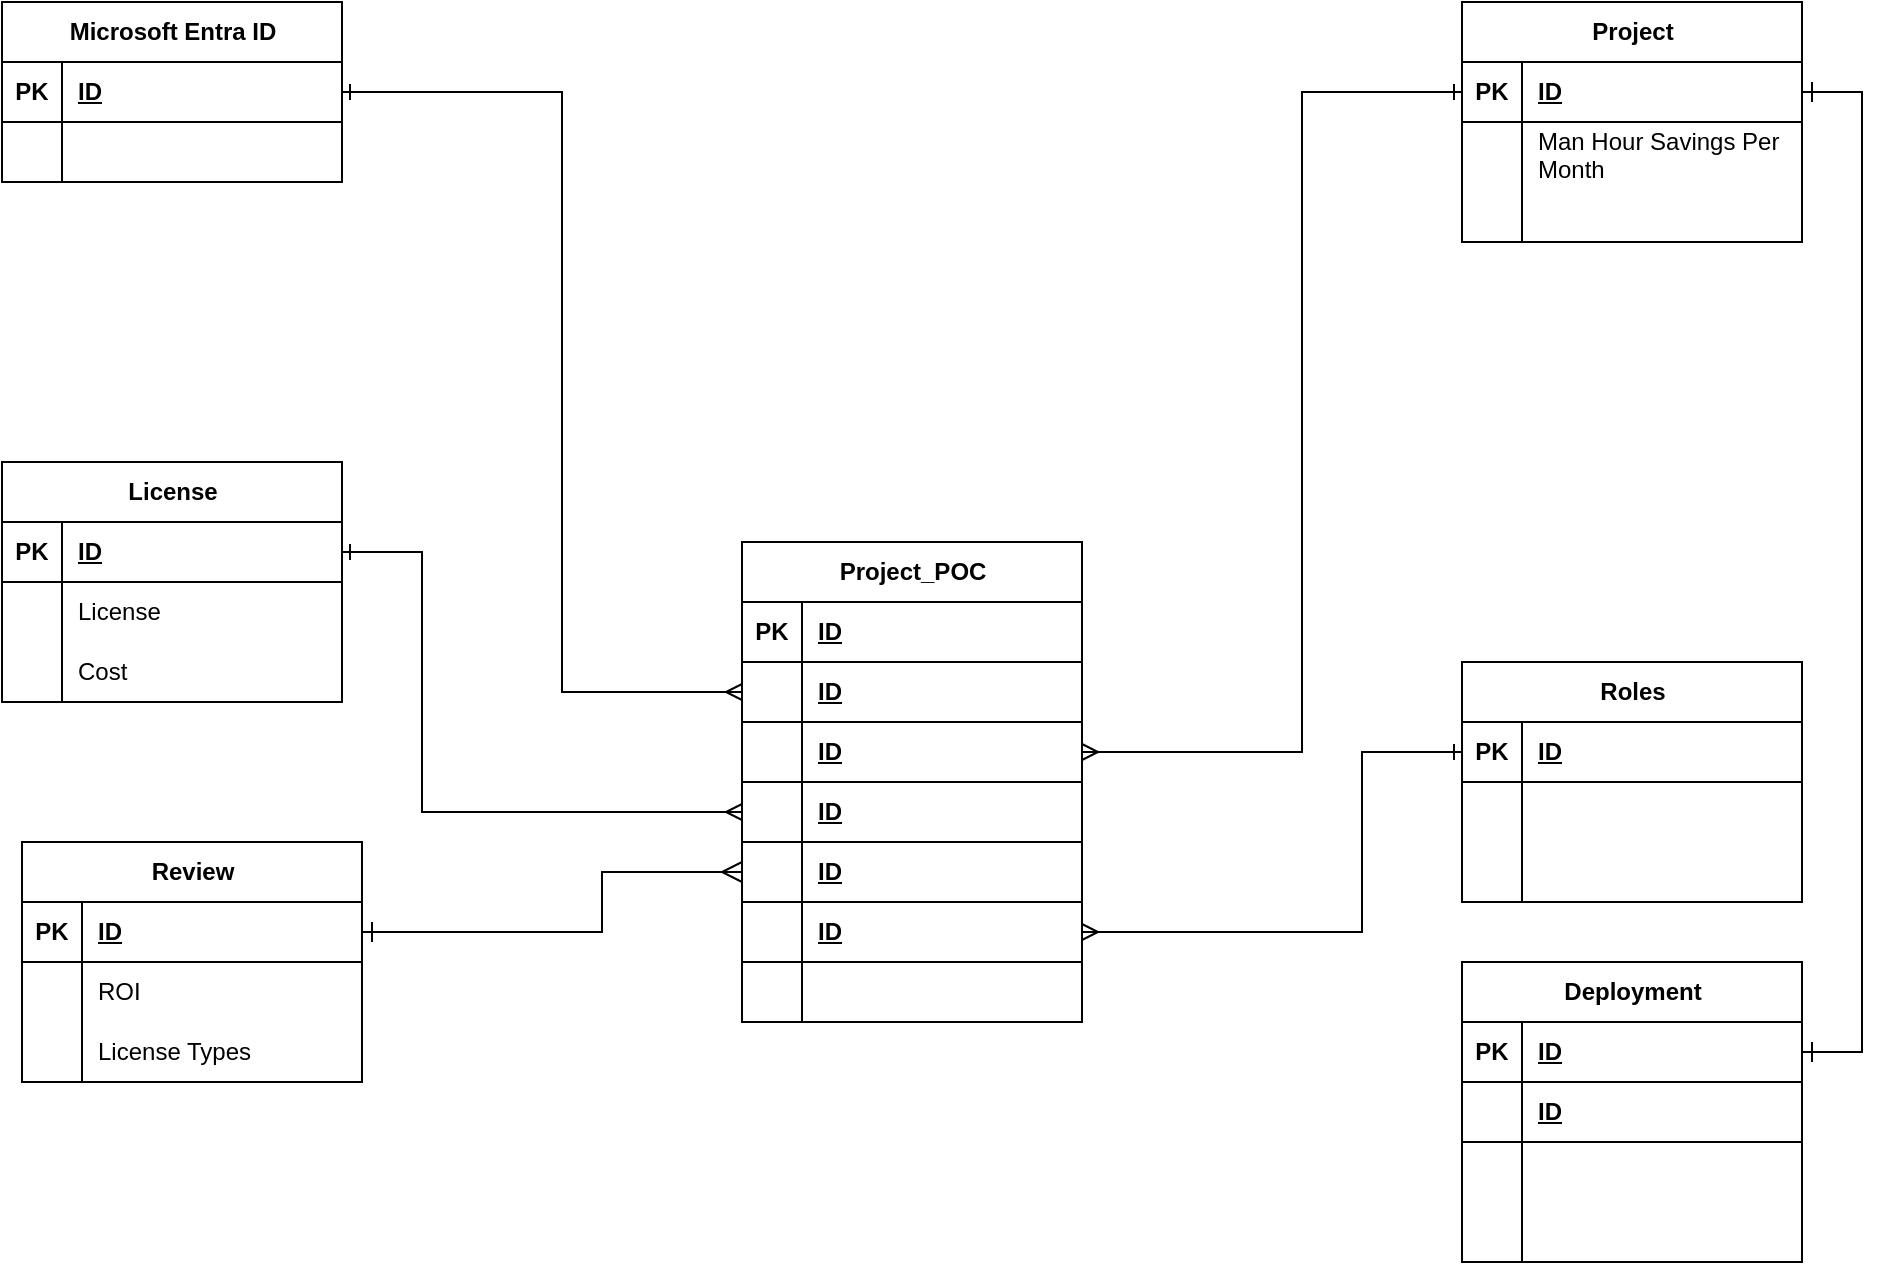 <mxfile version="28.2.3" pages="3">
  <diagram name="Option-3" id="fAnHUHh-2TFb_2Cj2lTM">
    <mxGraphModel dx="919" dy="568" grid="1" gridSize="10" guides="1" tooltips="1" connect="1" arrows="1" fold="1" page="1" pageScale="1" pageWidth="1100" pageHeight="850" background="none" math="0" shadow="0">
      <root>
        <mxCell id="0" />
        <mxCell id="1" parent="0" />
        <mxCell id="p6yHysTv073Ofw4ui4Lh-39" value="Project" style="shape=table;startSize=30;container=1;collapsible=1;childLayout=tableLayout;fixedRows=1;rowLines=0;fontStyle=1;align=center;resizeLast=1;html=1;" parent="1" vertex="1">
          <mxGeometry x="840" y="40" width="170" height="120" as="geometry" />
        </mxCell>
        <mxCell id="rNMopi1Pg_HQ00sxvLLz-54" value="" style="shape=tableRow;horizontal=0;startSize=0;swimlaneHead=0;swimlaneBody=0;fillColor=none;collapsible=0;dropTarget=0;points=[[0,0.5],[1,0.5]];portConstraint=eastwest;top=0;left=0;right=0;bottom=1;" parent="p6yHysTv073Ofw4ui4Lh-39" vertex="1">
          <mxGeometry y="30" width="170" height="30" as="geometry" />
        </mxCell>
        <mxCell id="rNMopi1Pg_HQ00sxvLLz-55" value="PK" style="shape=partialRectangle;connectable=0;fillColor=none;top=0;left=0;bottom=0;right=0;fontStyle=1;overflow=hidden;whiteSpace=wrap;html=1;" parent="rNMopi1Pg_HQ00sxvLLz-54" vertex="1">
          <mxGeometry width="30" height="30" as="geometry">
            <mxRectangle width="30" height="30" as="alternateBounds" />
          </mxGeometry>
        </mxCell>
        <mxCell id="rNMopi1Pg_HQ00sxvLLz-56" value="ID" style="shape=partialRectangle;connectable=0;fillColor=none;top=0;left=0;bottom=0;right=0;align=left;spacingLeft=6;fontStyle=5;overflow=hidden;whiteSpace=wrap;html=1;" parent="rNMopi1Pg_HQ00sxvLLz-54" vertex="1">
          <mxGeometry x="30" width="140" height="30" as="geometry">
            <mxRectangle width="140" height="30" as="alternateBounds" />
          </mxGeometry>
        </mxCell>
        <mxCell id="p6yHysTv073Ofw4ui4Lh-43" value="" style="shape=tableRow;horizontal=0;startSize=0;swimlaneHead=0;swimlaneBody=0;fillColor=none;collapsible=0;dropTarget=0;points=[[0,0.5],[1,0.5]];portConstraint=eastwest;top=0;left=0;right=0;bottom=0;" parent="p6yHysTv073Ofw4ui4Lh-39" vertex="1">
          <mxGeometry y="60" width="170" height="30" as="geometry" />
        </mxCell>
        <mxCell id="p6yHysTv073Ofw4ui4Lh-44" value="" style="shape=partialRectangle;connectable=0;fillColor=none;top=0;left=0;bottom=0;right=0;editable=1;overflow=hidden;whiteSpace=wrap;html=1;" parent="p6yHysTv073Ofw4ui4Lh-43" vertex="1">
          <mxGeometry width="30" height="30" as="geometry">
            <mxRectangle width="30" height="30" as="alternateBounds" />
          </mxGeometry>
        </mxCell>
        <mxCell id="p6yHysTv073Ofw4ui4Lh-45" value="Man Hour Savings Per Month" style="shape=partialRectangle;connectable=0;fillColor=none;top=0;left=0;bottom=0;right=0;align=left;spacingLeft=6;overflow=hidden;whiteSpace=wrap;html=1;" parent="p6yHysTv073Ofw4ui4Lh-43" vertex="1">
          <mxGeometry x="30" width="140" height="30" as="geometry">
            <mxRectangle width="140" height="30" as="alternateBounds" />
          </mxGeometry>
        </mxCell>
        <mxCell id="p6yHysTv073Ofw4ui4Lh-46" value="" style="shape=tableRow;horizontal=0;startSize=0;swimlaneHead=0;swimlaneBody=0;fillColor=none;collapsible=0;dropTarget=0;points=[[0,0.5],[1,0.5]];portConstraint=eastwest;top=0;left=0;right=0;bottom=0;" parent="p6yHysTv073Ofw4ui4Lh-39" vertex="1">
          <mxGeometry y="90" width="170" height="30" as="geometry" />
        </mxCell>
        <mxCell id="p6yHysTv073Ofw4ui4Lh-47" value="" style="shape=partialRectangle;connectable=0;fillColor=none;top=0;left=0;bottom=0;right=0;editable=1;overflow=hidden;whiteSpace=wrap;html=1;" parent="p6yHysTv073Ofw4ui4Lh-46" vertex="1">
          <mxGeometry width="30" height="30" as="geometry">
            <mxRectangle width="30" height="30" as="alternateBounds" />
          </mxGeometry>
        </mxCell>
        <mxCell id="p6yHysTv073Ofw4ui4Lh-48" value="" style="shape=partialRectangle;connectable=0;fillColor=none;top=0;left=0;bottom=0;right=0;align=left;spacingLeft=6;overflow=hidden;whiteSpace=wrap;html=1;" parent="p6yHysTv073Ofw4ui4Lh-46" vertex="1">
          <mxGeometry x="30" width="140" height="30" as="geometry">
            <mxRectangle width="140" height="30" as="alternateBounds" />
          </mxGeometry>
        </mxCell>
        <mxCell id="bb2X0QbPo6YT0zG0uky7-1" value="License" style="shape=table;startSize=30;container=1;collapsible=1;childLayout=tableLayout;fixedRows=1;rowLines=0;fontStyle=1;align=center;resizeLast=1;html=1;" parent="1" vertex="1">
          <mxGeometry x="110" y="270" width="170" height="120" as="geometry" />
        </mxCell>
        <mxCell id="bb2X0QbPo6YT0zG0uky7-2" value="" style="shape=tableRow;horizontal=0;startSize=0;swimlaneHead=0;swimlaneBody=0;fillColor=none;collapsible=0;dropTarget=0;points=[[0,0.5],[1,0.5]];portConstraint=eastwest;top=0;left=0;right=0;bottom=1;" parent="bb2X0QbPo6YT0zG0uky7-1" vertex="1">
          <mxGeometry y="30" width="170" height="30" as="geometry" />
        </mxCell>
        <mxCell id="bb2X0QbPo6YT0zG0uky7-3" value="PK" style="shape=partialRectangle;connectable=0;fillColor=none;top=0;left=0;bottom=0;right=0;fontStyle=1;overflow=hidden;whiteSpace=wrap;html=1;" parent="bb2X0QbPo6YT0zG0uky7-2" vertex="1">
          <mxGeometry width="30" height="30" as="geometry">
            <mxRectangle width="30" height="30" as="alternateBounds" />
          </mxGeometry>
        </mxCell>
        <mxCell id="bb2X0QbPo6YT0zG0uky7-4" value="ID" style="shape=partialRectangle;connectable=0;fillColor=none;top=0;left=0;bottom=0;right=0;align=left;spacingLeft=6;fontStyle=5;overflow=hidden;whiteSpace=wrap;html=1;" parent="bb2X0QbPo6YT0zG0uky7-2" vertex="1">
          <mxGeometry x="30" width="140" height="30" as="geometry">
            <mxRectangle width="140" height="30" as="alternateBounds" />
          </mxGeometry>
        </mxCell>
        <mxCell id="bb2X0QbPo6YT0zG0uky7-5" value="" style="shape=tableRow;horizontal=0;startSize=0;swimlaneHead=0;swimlaneBody=0;fillColor=none;collapsible=0;dropTarget=0;points=[[0,0.5],[1,0.5]];portConstraint=eastwest;top=0;left=0;right=0;bottom=0;" parent="bb2X0QbPo6YT0zG0uky7-1" vertex="1">
          <mxGeometry y="60" width="170" height="30" as="geometry" />
        </mxCell>
        <mxCell id="bb2X0QbPo6YT0zG0uky7-6" value="" style="shape=partialRectangle;connectable=0;fillColor=none;top=0;left=0;bottom=0;right=0;editable=1;overflow=hidden;whiteSpace=wrap;html=1;" parent="bb2X0QbPo6YT0zG0uky7-5" vertex="1">
          <mxGeometry width="30" height="30" as="geometry">
            <mxRectangle width="30" height="30" as="alternateBounds" />
          </mxGeometry>
        </mxCell>
        <mxCell id="bb2X0QbPo6YT0zG0uky7-7" value="License" style="shape=partialRectangle;connectable=0;fillColor=none;top=0;left=0;bottom=0;right=0;align=left;spacingLeft=6;overflow=hidden;whiteSpace=wrap;html=1;" parent="bb2X0QbPo6YT0zG0uky7-5" vertex="1">
          <mxGeometry x="30" width="140" height="30" as="geometry">
            <mxRectangle width="140" height="30" as="alternateBounds" />
          </mxGeometry>
        </mxCell>
        <mxCell id="bb2X0QbPo6YT0zG0uky7-8" value="" style="shape=tableRow;horizontal=0;startSize=0;swimlaneHead=0;swimlaneBody=0;fillColor=none;collapsible=0;dropTarget=0;points=[[0,0.5],[1,0.5]];portConstraint=eastwest;top=0;left=0;right=0;bottom=0;" parent="bb2X0QbPo6YT0zG0uky7-1" vertex="1">
          <mxGeometry y="90" width="170" height="30" as="geometry" />
        </mxCell>
        <mxCell id="bb2X0QbPo6YT0zG0uky7-9" value="" style="shape=partialRectangle;connectable=0;fillColor=none;top=0;left=0;bottom=0;right=0;editable=1;overflow=hidden;whiteSpace=wrap;html=1;" parent="bb2X0QbPo6YT0zG0uky7-8" vertex="1">
          <mxGeometry width="30" height="30" as="geometry">
            <mxRectangle width="30" height="30" as="alternateBounds" />
          </mxGeometry>
        </mxCell>
        <mxCell id="bb2X0QbPo6YT0zG0uky7-10" value="Cost" style="shape=partialRectangle;connectable=0;fillColor=none;top=0;left=0;bottom=0;right=0;align=left;spacingLeft=6;overflow=hidden;whiteSpace=wrap;html=1;" parent="bb2X0QbPo6YT0zG0uky7-8" vertex="1">
          <mxGeometry x="30" width="140" height="30" as="geometry">
            <mxRectangle width="140" height="30" as="alternateBounds" />
          </mxGeometry>
        </mxCell>
        <mxCell id="bb2X0QbPo6YT0zG0uky7-17" value="Project_POC" style="shape=table;startSize=30;container=1;collapsible=1;childLayout=tableLayout;fixedRows=1;rowLines=0;fontStyle=1;align=center;resizeLast=1;html=1;" parent="1" vertex="1">
          <mxGeometry x="480" y="310" width="170" height="240" as="geometry">
            <mxRectangle x="40" y="240" width="120" height="30" as="alternateBounds" />
          </mxGeometry>
        </mxCell>
        <mxCell id="bb2X0QbPo6YT0zG0uky7-18" value="" style="shape=tableRow;horizontal=0;startSize=0;swimlaneHead=0;swimlaneBody=0;fillColor=none;collapsible=0;dropTarget=0;points=[[0,0.5],[1,0.5]];portConstraint=eastwest;top=0;left=0;right=0;bottom=1;" parent="bb2X0QbPo6YT0zG0uky7-17" vertex="1">
          <mxGeometry y="30" width="170" height="30" as="geometry" />
        </mxCell>
        <mxCell id="bb2X0QbPo6YT0zG0uky7-19" value="PK" style="shape=partialRectangle;connectable=0;fillColor=none;top=0;left=0;bottom=0;right=0;fontStyle=1;overflow=hidden;whiteSpace=wrap;html=1;" parent="bb2X0QbPo6YT0zG0uky7-18" vertex="1">
          <mxGeometry width="30" height="30" as="geometry">
            <mxRectangle width="30" height="30" as="alternateBounds" />
          </mxGeometry>
        </mxCell>
        <mxCell id="bb2X0QbPo6YT0zG0uky7-20" value="ID" style="shape=partialRectangle;connectable=0;fillColor=none;top=0;left=0;bottom=0;right=0;align=left;spacingLeft=6;fontStyle=5;overflow=hidden;whiteSpace=wrap;html=1;" parent="bb2X0QbPo6YT0zG0uky7-18" vertex="1">
          <mxGeometry x="30" width="140" height="30" as="geometry">
            <mxRectangle width="140" height="30" as="alternateBounds" />
          </mxGeometry>
        </mxCell>
        <mxCell id="rNMopi1Pg_HQ00sxvLLz-61" value="" style="shape=tableRow;horizontal=0;startSize=0;swimlaneHead=0;swimlaneBody=0;fillColor=none;collapsible=0;dropTarget=0;points=[[0,0.5],[1,0.5]];portConstraint=eastwest;top=0;left=0;right=0;bottom=1;" parent="bb2X0QbPo6YT0zG0uky7-17" vertex="1">
          <mxGeometry y="60" width="170" height="30" as="geometry" />
        </mxCell>
        <mxCell id="rNMopi1Pg_HQ00sxvLLz-62" value="" style="shape=partialRectangle;connectable=0;fillColor=none;top=0;left=0;bottom=0;right=0;fontStyle=1;overflow=hidden;whiteSpace=wrap;html=1;" parent="rNMopi1Pg_HQ00sxvLLz-61" vertex="1">
          <mxGeometry width="30" height="30" as="geometry">
            <mxRectangle width="30" height="30" as="alternateBounds" />
          </mxGeometry>
        </mxCell>
        <mxCell id="rNMopi1Pg_HQ00sxvLLz-63" value="ID" style="shape=partialRectangle;connectable=0;fillColor=none;top=0;left=0;bottom=0;right=0;align=left;spacingLeft=6;fontStyle=5;overflow=hidden;whiteSpace=wrap;html=1;" parent="rNMopi1Pg_HQ00sxvLLz-61" vertex="1">
          <mxGeometry x="30" width="140" height="30" as="geometry">
            <mxRectangle width="140" height="30" as="alternateBounds" />
          </mxGeometry>
        </mxCell>
        <mxCell id="v8YW4CWCxLEjFmohb6KU-5" style="shape=tableRow;horizontal=0;startSize=0;swimlaneHead=0;swimlaneBody=0;fillColor=none;collapsible=0;dropTarget=0;points=[[0,0.5],[1,0.5]];portConstraint=eastwest;top=0;left=0;right=0;bottom=1;" parent="bb2X0QbPo6YT0zG0uky7-17" vertex="1">
          <mxGeometry y="90" width="170" height="30" as="geometry" />
        </mxCell>
        <mxCell id="v8YW4CWCxLEjFmohb6KU-6" style="shape=partialRectangle;connectable=0;fillColor=none;top=0;left=0;bottom=0;right=0;fontStyle=1;overflow=hidden;whiteSpace=wrap;html=1;" parent="v8YW4CWCxLEjFmohb6KU-5" vertex="1">
          <mxGeometry width="30" height="30" as="geometry">
            <mxRectangle width="30" height="30" as="alternateBounds" />
          </mxGeometry>
        </mxCell>
        <mxCell id="v8YW4CWCxLEjFmohb6KU-7" value="ID" style="shape=partialRectangle;connectable=0;fillColor=none;top=0;left=0;bottom=0;right=0;align=left;spacingLeft=6;fontStyle=5;overflow=hidden;whiteSpace=wrap;html=1;" parent="v8YW4CWCxLEjFmohb6KU-5" vertex="1">
          <mxGeometry x="30" width="140" height="30" as="geometry">
            <mxRectangle width="140" height="30" as="alternateBounds" />
          </mxGeometry>
        </mxCell>
        <mxCell id="v8YW4CWCxLEjFmohb6KU-1" style="shape=tableRow;horizontal=0;startSize=0;swimlaneHead=0;swimlaneBody=0;fillColor=none;collapsible=0;dropTarget=0;points=[[0,0.5],[1,0.5]];portConstraint=eastwest;top=0;left=0;right=0;bottom=1;" parent="bb2X0QbPo6YT0zG0uky7-17" vertex="1">
          <mxGeometry y="120" width="170" height="30" as="geometry" />
        </mxCell>
        <mxCell id="v8YW4CWCxLEjFmohb6KU-2" style="shape=partialRectangle;connectable=0;fillColor=none;top=0;left=0;bottom=0;right=0;fontStyle=1;overflow=hidden;whiteSpace=wrap;html=1;" parent="v8YW4CWCxLEjFmohb6KU-1" vertex="1">
          <mxGeometry width="30" height="30" as="geometry">
            <mxRectangle width="30" height="30" as="alternateBounds" />
          </mxGeometry>
        </mxCell>
        <mxCell id="v8YW4CWCxLEjFmohb6KU-3" value="ID" style="shape=partialRectangle;connectable=0;fillColor=none;top=0;left=0;bottom=0;right=0;align=left;spacingLeft=6;fontStyle=5;overflow=hidden;whiteSpace=wrap;html=1;" parent="v8YW4CWCxLEjFmohb6KU-1" vertex="1">
          <mxGeometry x="30" width="140" height="30" as="geometry">
            <mxRectangle width="140" height="30" as="alternateBounds" />
          </mxGeometry>
        </mxCell>
        <mxCell id="qT2aFl-_hw8rDijUxkQE-14" style="shape=tableRow;horizontal=0;startSize=0;swimlaneHead=0;swimlaneBody=0;fillColor=none;collapsible=0;dropTarget=0;points=[[0,0.5],[1,0.5]];portConstraint=eastwest;top=0;left=0;right=0;bottom=1;" parent="bb2X0QbPo6YT0zG0uky7-17" vertex="1">
          <mxGeometry y="150" width="170" height="30" as="geometry" />
        </mxCell>
        <mxCell id="qT2aFl-_hw8rDijUxkQE-15" style="shape=partialRectangle;connectable=0;fillColor=none;top=0;left=0;bottom=0;right=0;fontStyle=1;overflow=hidden;whiteSpace=wrap;html=1;" parent="qT2aFl-_hw8rDijUxkQE-14" vertex="1">
          <mxGeometry width="30" height="30" as="geometry">
            <mxRectangle width="30" height="30" as="alternateBounds" />
          </mxGeometry>
        </mxCell>
        <mxCell id="qT2aFl-_hw8rDijUxkQE-16" value="ID" style="shape=partialRectangle;connectable=0;fillColor=none;top=0;left=0;bottom=0;right=0;align=left;spacingLeft=6;fontStyle=5;overflow=hidden;whiteSpace=wrap;html=1;" parent="qT2aFl-_hw8rDijUxkQE-14" vertex="1">
          <mxGeometry x="30" width="140" height="30" as="geometry">
            <mxRectangle width="140" height="30" as="alternateBounds" />
          </mxGeometry>
        </mxCell>
        <mxCell id="P1zE7p20CT6mu67f1faJ-1" style="shape=tableRow;horizontal=0;startSize=0;swimlaneHead=0;swimlaneBody=0;fillColor=none;collapsible=0;dropTarget=0;points=[[0,0.5],[1,0.5]];portConstraint=eastwest;top=0;left=0;right=0;bottom=1;" parent="bb2X0QbPo6YT0zG0uky7-17" vertex="1">
          <mxGeometry y="180" width="170" height="30" as="geometry" />
        </mxCell>
        <mxCell id="P1zE7p20CT6mu67f1faJ-2" style="shape=partialRectangle;connectable=0;fillColor=none;top=0;left=0;bottom=0;right=0;fontStyle=1;overflow=hidden;whiteSpace=wrap;html=1;" parent="P1zE7p20CT6mu67f1faJ-1" vertex="1">
          <mxGeometry width="30" height="30" as="geometry">
            <mxRectangle width="30" height="30" as="alternateBounds" />
          </mxGeometry>
        </mxCell>
        <mxCell id="P1zE7p20CT6mu67f1faJ-3" value="ID" style="shape=partialRectangle;connectable=0;fillColor=none;top=0;left=0;bottom=0;right=0;align=left;spacingLeft=6;fontStyle=5;overflow=hidden;whiteSpace=wrap;html=1;" parent="P1zE7p20CT6mu67f1faJ-1" vertex="1">
          <mxGeometry x="30" width="140" height="30" as="geometry">
            <mxRectangle width="140" height="30" as="alternateBounds" />
          </mxGeometry>
        </mxCell>
        <mxCell id="aGkLlTBz623qh7UzjjMz-1" style="shape=tableRow;horizontal=0;startSize=0;swimlaneHead=0;swimlaneBody=0;fillColor=none;collapsible=0;dropTarget=0;points=[[0,0.5],[1,0.5]];portConstraint=eastwest;top=0;left=0;right=0;bottom=0;" parent="bb2X0QbPo6YT0zG0uky7-17" vertex="1">
          <mxGeometry y="210" width="170" height="30" as="geometry" />
        </mxCell>
        <mxCell id="aGkLlTBz623qh7UzjjMz-2" style="shape=partialRectangle;connectable=0;fillColor=none;top=0;left=0;bottom=0;right=0;editable=1;overflow=hidden;whiteSpace=wrap;html=1;" parent="aGkLlTBz623qh7UzjjMz-1" vertex="1">
          <mxGeometry width="30" height="30" as="geometry">
            <mxRectangle width="30" height="30" as="alternateBounds" />
          </mxGeometry>
        </mxCell>
        <mxCell id="aGkLlTBz623qh7UzjjMz-3" style="shape=partialRectangle;connectable=0;fillColor=none;top=0;left=0;bottom=0;right=0;align=left;spacingLeft=6;overflow=hidden;whiteSpace=wrap;html=1;" parent="aGkLlTBz623qh7UzjjMz-1" vertex="1">
          <mxGeometry x="30" width="140" height="30" as="geometry">
            <mxRectangle width="140" height="30" as="alternateBounds" />
          </mxGeometry>
        </mxCell>
        <mxCell id="1zpr46tDtOg8wGZ-32Sy-1" value="Deployment" style="shape=table;startSize=30;container=1;collapsible=1;childLayout=tableLayout;fixedRows=1;rowLines=0;fontStyle=1;align=center;resizeLast=1;html=1;" parent="1" vertex="1">
          <mxGeometry x="840" y="520" width="170" height="150" as="geometry">
            <mxRectangle x="40" y="240" width="120" height="30" as="alternateBounds" />
          </mxGeometry>
        </mxCell>
        <mxCell id="jMfnV_-vxewsai9HXINa-36" style="shape=tableRow;horizontal=0;startSize=0;swimlaneHead=0;swimlaneBody=0;fillColor=none;collapsible=0;dropTarget=0;points=[[0,0.5],[1,0.5]];portConstraint=eastwest;top=0;left=0;right=0;bottom=1;" parent="1zpr46tDtOg8wGZ-32Sy-1" vertex="1">
          <mxGeometry y="30" width="170" height="30" as="geometry" />
        </mxCell>
        <mxCell id="jMfnV_-vxewsai9HXINa-37" value="PK" style="shape=partialRectangle;connectable=0;fillColor=none;top=0;left=0;bottom=0;right=0;fontStyle=1;overflow=hidden;whiteSpace=wrap;html=1;" parent="jMfnV_-vxewsai9HXINa-36" vertex="1">
          <mxGeometry width="30" height="30" as="geometry">
            <mxRectangle width="30" height="30" as="alternateBounds" />
          </mxGeometry>
        </mxCell>
        <mxCell id="jMfnV_-vxewsai9HXINa-38" value="ID" style="shape=partialRectangle;connectable=0;fillColor=none;top=0;left=0;bottom=0;right=0;align=left;spacingLeft=6;fontStyle=5;overflow=hidden;whiteSpace=wrap;html=1;" parent="jMfnV_-vxewsai9HXINa-36" vertex="1">
          <mxGeometry x="30" width="140" height="30" as="geometry">
            <mxRectangle width="140" height="30" as="alternateBounds" />
          </mxGeometry>
        </mxCell>
        <mxCell id="1zpr46tDtOg8wGZ-32Sy-2" value="" style="shape=tableRow;horizontal=0;startSize=0;swimlaneHead=0;swimlaneBody=0;fillColor=none;collapsible=0;dropTarget=0;points=[[0,0.5],[1,0.5]];portConstraint=eastwest;top=0;left=0;right=0;bottom=1;" parent="1zpr46tDtOg8wGZ-32Sy-1" vertex="1">
          <mxGeometry y="60" width="170" height="30" as="geometry" />
        </mxCell>
        <mxCell id="1zpr46tDtOg8wGZ-32Sy-3" value="" style="shape=partialRectangle;connectable=0;fillColor=none;top=0;left=0;bottom=0;right=0;fontStyle=1;overflow=hidden;whiteSpace=wrap;html=1;" parent="1zpr46tDtOg8wGZ-32Sy-2" vertex="1">
          <mxGeometry width="30" height="30" as="geometry">
            <mxRectangle width="30" height="30" as="alternateBounds" />
          </mxGeometry>
        </mxCell>
        <mxCell id="1zpr46tDtOg8wGZ-32Sy-4" value="ID" style="shape=partialRectangle;connectable=0;fillColor=none;top=0;left=0;bottom=0;right=0;align=left;spacingLeft=6;fontStyle=5;overflow=hidden;whiteSpace=wrap;html=1;" parent="1zpr46tDtOg8wGZ-32Sy-2" vertex="1">
          <mxGeometry x="30" width="140" height="30" as="geometry">
            <mxRectangle width="140" height="30" as="alternateBounds" />
          </mxGeometry>
        </mxCell>
        <mxCell id="1zpr46tDtOg8wGZ-32Sy-5" value="" style="shape=tableRow;horizontal=0;startSize=0;swimlaneHead=0;swimlaneBody=0;fillColor=none;collapsible=0;dropTarget=0;points=[[0,0.5],[1,0.5]];portConstraint=eastwest;top=0;left=0;right=0;bottom=0;" parent="1zpr46tDtOg8wGZ-32Sy-1" vertex="1">
          <mxGeometry y="90" width="170" height="30" as="geometry" />
        </mxCell>
        <mxCell id="1zpr46tDtOg8wGZ-32Sy-6" value="" style="shape=partialRectangle;connectable=0;fillColor=none;top=0;left=0;bottom=0;right=0;editable=1;overflow=hidden;whiteSpace=wrap;html=1;" parent="1zpr46tDtOg8wGZ-32Sy-5" vertex="1">
          <mxGeometry width="30" height="30" as="geometry">
            <mxRectangle width="30" height="30" as="alternateBounds" />
          </mxGeometry>
        </mxCell>
        <mxCell id="1zpr46tDtOg8wGZ-32Sy-7" value="" style="shape=partialRectangle;connectable=0;fillColor=none;top=0;left=0;bottom=0;right=0;align=left;spacingLeft=6;overflow=hidden;whiteSpace=wrap;html=1;" parent="1zpr46tDtOg8wGZ-32Sy-5" vertex="1">
          <mxGeometry x="30" width="140" height="30" as="geometry">
            <mxRectangle width="140" height="30" as="alternateBounds" />
          </mxGeometry>
        </mxCell>
        <mxCell id="1zpr46tDtOg8wGZ-32Sy-8" value="" style="shape=tableRow;horizontal=0;startSize=0;swimlaneHead=0;swimlaneBody=0;fillColor=none;collapsible=0;dropTarget=0;points=[[0,0.5],[1,0.5]];portConstraint=eastwest;top=0;left=0;right=0;bottom=0;" parent="1zpr46tDtOg8wGZ-32Sy-1" vertex="1">
          <mxGeometry y="120" width="170" height="30" as="geometry" />
        </mxCell>
        <mxCell id="1zpr46tDtOg8wGZ-32Sy-9" value="" style="shape=partialRectangle;connectable=0;fillColor=none;top=0;left=0;bottom=0;right=0;editable=1;overflow=hidden;whiteSpace=wrap;html=1;" parent="1zpr46tDtOg8wGZ-32Sy-8" vertex="1">
          <mxGeometry width="30" height="30" as="geometry">
            <mxRectangle width="30" height="30" as="alternateBounds" />
          </mxGeometry>
        </mxCell>
        <mxCell id="1zpr46tDtOg8wGZ-32Sy-10" value="" style="shape=partialRectangle;connectable=0;fillColor=none;top=0;left=0;bottom=0;right=0;align=left;spacingLeft=6;overflow=hidden;whiteSpace=wrap;html=1;" parent="1zpr46tDtOg8wGZ-32Sy-8" vertex="1">
          <mxGeometry x="30" width="140" height="30" as="geometry">
            <mxRectangle width="140" height="30" as="alternateBounds" />
          </mxGeometry>
        </mxCell>
        <mxCell id="MUfC9Yl8R0xYmNPqxHoW-2" style="edgeStyle=orthogonalEdgeStyle;rounded=0;orthogonalLoop=1;jettySize=auto;html=1;exitX=1;exitY=0.5;exitDx=0;exitDy=0;entryX=0;entryY=0.5;entryDx=0;entryDy=0;endArrow=ERone;endFill=0;startArrow=ERmany;startFill=0;" parent="1" source="v8YW4CWCxLEjFmohb6KU-5" target="rNMopi1Pg_HQ00sxvLLz-54" edge="1">
          <mxGeometry relative="1" as="geometry">
            <mxPoint x="615.06" y="550" as="sourcePoint" />
            <mxPoint x="680.06" y="550" as="targetPoint" />
            <Array as="points">
              <mxPoint x="760" y="415" />
              <mxPoint x="760" y="85" />
            </Array>
          </mxGeometry>
        </mxCell>
        <mxCell id="84pSY1sGdIAANq4Klo-m-1" style="edgeStyle=orthogonalEdgeStyle;rounded=0;orthogonalLoop=1;jettySize=auto;html=1;endArrow=ERone;endFill=0;startArrow=ERmany;startFill=0;exitX=0;exitY=0.5;exitDx=0;exitDy=0;entryX=1;entryY=0.5;entryDx=0;entryDy=0;" parent="1" source="rNMopi1Pg_HQ00sxvLLz-61" target="Ol9OsPtYx3O4tnuwl9pp-2" edge="1">
          <mxGeometry relative="1" as="geometry">
            <Array as="points">
              <mxPoint x="390" y="385" />
              <mxPoint x="390" y="85" />
            </Array>
            <mxPoint x="350" y="220" as="targetPoint" />
          </mxGeometry>
        </mxCell>
        <mxCell id="J9KXHvY3qzr7x_shhnDy-1" value="Review" style="shape=table;startSize=30;container=1;collapsible=1;childLayout=tableLayout;fixedRows=1;rowLines=0;fontStyle=1;align=center;resizeLast=1;html=1;" parent="1" vertex="1">
          <mxGeometry x="119.996" y="460" width="170" height="120" as="geometry" />
        </mxCell>
        <mxCell id="J9KXHvY3qzr7x_shhnDy-2" value="" style="shape=tableRow;horizontal=0;startSize=0;swimlaneHead=0;swimlaneBody=0;fillColor=none;collapsible=0;dropTarget=0;points=[[0,0.5],[1,0.5]];portConstraint=eastwest;top=0;left=0;right=0;bottom=1;" parent="J9KXHvY3qzr7x_shhnDy-1" vertex="1">
          <mxGeometry y="30" width="170" height="30" as="geometry" />
        </mxCell>
        <mxCell id="J9KXHvY3qzr7x_shhnDy-3" value="PK" style="shape=partialRectangle;connectable=0;fillColor=none;top=0;left=0;bottom=0;right=0;fontStyle=1;overflow=hidden;whiteSpace=wrap;html=1;" parent="J9KXHvY3qzr7x_shhnDy-2" vertex="1">
          <mxGeometry width="30" height="30" as="geometry">
            <mxRectangle width="30" height="30" as="alternateBounds" />
          </mxGeometry>
        </mxCell>
        <mxCell id="J9KXHvY3qzr7x_shhnDy-4" value="ID" style="shape=partialRectangle;connectable=0;fillColor=none;top=0;left=0;bottom=0;right=0;align=left;spacingLeft=6;fontStyle=5;overflow=hidden;whiteSpace=wrap;html=1;" parent="J9KXHvY3qzr7x_shhnDy-2" vertex="1">
          <mxGeometry x="30" width="140" height="30" as="geometry">
            <mxRectangle width="140" height="30" as="alternateBounds" />
          </mxGeometry>
        </mxCell>
        <mxCell id="J9KXHvY3qzr7x_shhnDy-5" value="" style="shape=tableRow;horizontal=0;startSize=0;swimlaneHead=0;swimlaneBody=0;fillColor=none;collapsible=0;dropTarget=0;points=[[0,0.5],[1,0.5]];portConstraint=eastwest;top=0;left=0;right=0;bottom=0;" parent="J9KXHvY3qzr7x_shhnDy-1" vertex="1">
          <mxGeometry y="60" width="170" height="30" as="geometry" />
        </mxCell>
        <mxCell id="J9KXHvY3qzr7x_shhnDy-6" value="" style="shape=partialRectangle;connectable=0;fillColor=none;top=0;left=0;bottom=0;right=0;editable=1;overflow=hidden;whiteSpace=wrap;html=1;" parent="J9KXHvY3qzr7x_shhnDy-5" vertex="1">
          <mxGeometry width="30" height="30" as="geometry">
            <mxRectangle width="30" height="30" as="alternateBounds" />
          </mxGeometry>
        </mxCell>
        <mxCell id="J9KXHvY3qzr7x_shhnDy-7" value="ROI" style="shape=partialRectangle;connectable=0;fillColor=none;top=0;left=0;bottom=0;right=0;align=left;spacingLeft=6;overflow=hidden;whiteSpace=wrap;html=1;" parent="J9KXHvY3qzr7x_shhnDy-5" vertex="1">
          <mxGeometry x="30" width="140" height="30" as="geometry">
            <mxRectangle width="140" height="30" as="alternateBounds" />
          </mxGeometry>
        </mxCell>
        <mxCell id="RY1ak9AQG_NgND0dhLe_-1" style="shape=tableRow;horizontal=0;startSize=0;swimlaneHead=0;swimlaneBody=0;fillColor=none;collapsible=0;dropTarget=0;points=[[0,0.5],[1,0.5]];portConstraint=eastwest;top=0;left=0;right=0;bottom=0;" parent="J9KXHvY3qzr7x_shhnDy-1" vertex="1">
          <mxGeometry y="90" width="170" height="30" as="geometry" />
        </mxCell>
        <mxCell id="RY1ak9AQG_NgND0dhLe_-2" style="shape=partialRectangle;connectable=0;fillColor=none;top=0;left=0;bottom=0;right=0;editable=1;overflow=hidden;whiteSpace=wrap;html=1;" parent="RY1ak9AQG_NgND0dhLe_-1" vertex="1">
          <mxGeometry width="30" height="30" as="geometry">
            <mxRectangle width="30" height="30" as="alternateBounds" />
          </mxGeometry>
        </mxCell>
        <mxCell id="RY1ak9AQG_NgND0dhLe_-3" value="License Types" style="shape=partialRectangle;connectable=0;fillColor=none;top=0;left=0;bottom=0;right=0;align=left;spacingLeft=6;overflow=hidden;whiteSpace=wrap;html=1;" parent="RY1ak9AQG_NgND0dhLe_-1" vertex="1">
          <mxGeometry x="30" width="140" height="30" as="geometry">
            <mxRectangle width="140" height="30" as="alternateBounds" />
          </mxGeometry>
        </mxCell>
        <mxCell id="jMfnV_-vxewsai9HXINa-1" value="Roles" style="shape=table;startSize=30;container=1;collapsible=1;childLayout=tableLayout;fixedRows=1;rowLines=0;fontStyle=1;align=center;resizeLast=1;html=1;" parent="1" vertex="1">
          <mxGeometry x="840" y="370" width="170" height="120" as="geometry" />
        </mxCell>
        <mxCell id="jMfnV_-vxewsai9HXINa-2" value="" style="shape=tableRow;horizontal=0;startSize=0;swimlaneHead=0;swimlaneBody=0;fillColor=none;collapsible=0;dropTarget=0;points=[[0,0.5],[1,0.5]];portConstraint=eastwest;top=0;left=0;right=0;bottom=1;" parent="jMfnV_-vxewsai9HXINa-1" vertex="1">
          <mxGeometry y="30" width="170" height="30" as="geometry" />
        </mxCell>
        <mxCell id="jMfnV_-vxewsai9HXINa-3" value="PK" style="shape=partialRectangle;connectable=0;fillColor=none;top=0;left=0;bottom=0;right=0;fontStyle=1;overflow=hidden;whiteSpace=wrap;html=1;" parent="jMfnV_-vxewsai9HXINa-2" vertex="1">
          <mxGeometry width="30" height="30" as="geometry">
            <mxRectangle width="30" height="30" as="alternateBounds" />
          </mxGeometry>
        </mxCell>
        <mxCell id="jMfnV_-vxewsai9HXINa-4" value="ID" style="shape=partialRectangle;connectable=0;fillColor=none;top=0;left=0;bottom=0;right=0;align=left;spacingLeft=6;fontStyle=5;overflow=hidden;whiteSpace=wrap;html=1;" parent="jMfnV_-vxewsai9HXINa-2" vertex="1">
          <mxGeometry x="30" width="140" height="30" as="geometry">
            <mxRectangle width="140" height="30" as="alternateBounds" />
          </mxGeometry>
        </mxCell>
        <mxCell id="jMfnV_-vxewsai9HXINa-5" value="" style="shape=tableRow;horizontal=0;startSize=0;swimlaneHead=0;swimlaneBody=0;fillColor=none;collapsible=0;dropTarget=0;points=[[0,0.5],[1,0.5]];portConstraint=eastwest;top=0;left=0;right=0;bottom=0;" parent="jMfnV_-vxewsai9HXINa-1" vertex="1">
          <mxGeometry y="60" width="170" height="30" as="geometry" />
        </mxCell>
        <mxCell id="jMfnV_-vxewsai9HXINa-6" value="" style="shape=partialRectangle;connectable=0;fillColor=none;top=0;left=0;bottom=0;right=0;editable=1;overflow=hidden;whiteSpace=wrap;html=1;" parent="jMfnV_-vxewsai9HXINa-5" vertex="1">
          <mxGeometry width="30" height="30" as="geometry">
            <mxRectangle width="30" height="30" as="alternateBounds" />
          </mxGeometry>
        </mxCell>
        <mxCell id="jMfnV_-vxewsai9HXINa-7" value="" style="shape=partialRectangle;connectable=0;fillColor=none;top=0;left=0;bottom=0;right=0;align=left;spacingLeft=6;overflow=hidden;whiteSpace=wrap;html=1;" parent="jMfnV_-vxewsai9HXINa-5" vertex="1">
          <mxGeometry x="30" width="140" height="30" as="geometry">
            <mxRectangle width="140" height="30" as="alternateBounds" />
          </mxGeometry>
        </mxCell>
        <mxCell id="jMfnV_-vxewsai9HXINa-8" value="" style="shape=tableRow;horizontal=0;startSize=0;swimlaneHead=0;swimlaneBody=0;fillColor=none;collapsible=0;dropTarget=0;points=[[0,0.5],[1,0.5]];portConstraint=eastwest;top=0;left=0;right=0;bottom=0;" parent="jMfnV_-vxewsai9HXINa-1" vertex="1">
          <mxGeometry y="90" width="170" height="30" as="geometry" />
        </mxCell>
        <mxCell id="jMfnV_-vxewsai9HXINa-9" value="" style="shape=partialRectangle;connectable=0;fillColor=none;top=0;left=0;bottom=0;right=0;editable=1;overflow=hidden;whiteSpace=wrap;html=1;" parent="jMfnV_-vxewsai9HXINa-8" vertex="1">
          <mxGeometry width="30" height="30" as="geometry">
            <mxRectangle width="30" height="30" as="alternateBounds" />
          </mxGeometry>
        </mxCell>
        <mxCell id="jMfnV_-vxewsai9HXINa-10" value="" style="shape=partialRectangle;connectable=0;fillColor=none;top=0;left=0;bottom=0;right=0;align=left;spacingLeft=6;overflow=hidden;whiteSpace=wrap;html=1;" parent="jMfnV_-vxewsai9HXINa-8" vertex="1">
          <mxGeometry x="30" width="140" height="30" as="geometry">
            <mxRectangle width="140" height="30" as="alternateBounds" />
          </mxGeometry>
        </mxCell>
        <mxCell id="jMfnV_-vxewsai9HXINa-28" style="edgeStyle=orthogonalEdgeStyle;rounded=0;orthogonalLoop=1;jettySize=auto;html=1;startArrow=ERmany;startFill=0;endArrow=ERone;endFill=0;exitX=1;exitY=0.5;exitDx=0;exitDy=0;" parent="1" source="P1zE7p20CT6mu67f1faJ-1" target="jMfnV_-vxewsai9HXINa-2" edge="1">
          <mxGeometry relative="1" as="geometry">
            <mxPoint x="610" y="115" as="sourcePoint" />
            <Array as="points">
              <mxPoint x="790" y="505" />
              <mxPoint x="790" y="415" />
            </Array>
          </mxGeometry>
        </mxCell>
        <mxCell id="qT2aFl-_hw8rDijUxkQE-18" style="edgeStyle=orthogonalEdgeStyle;rounded=0;orthogonalLoop=1;jettySize=auto;html=1;entryX=0;entryY=0.5;entryDx=0;entryDy=0;fontSize=12;startSize=8;endSize=8;exitX=1;exitY=0.5;exitDx=0;exitDy=0;startArrow=ERone;startFill=0;endArrow=ERmany;endFill=0;" parent="1" source="J9KXHvY3qzr7x_shhnDy-2" target="qT2aFl-_hw8rDijUxkQE-14" edge="1">
          <mxGeometry relative="1" as="geometry">
            <mxPoint x="280" y="460" as="sourcePoint" />
            <Array as="points">
              <mxPoint x="410" y="505" />
              <mxPoint x="410" y="475" />
            </Array>
          </mxGeometry>
        </mxCell>
        <mxCell id="v8YW4CWCxLEjFmohb6KU-4" style="edgeStyle=orthogonalEdgeStyle;rounded=0;orthogonalLoop=1;jettySize=auto;html=1;endArrow=ERone;endFill=0;startArrow=ERmany;startFill=0;exitX=0;exitY=0.5;exitDx=0;exitDy=0;entryX=1;entryY=0.5;entryDx=0;entryDy=0;" parent="1" source="v8YW4CWCxLEjFmohb6KU-1" target="bb2X0QbPo6YT0zG0uky7-2" edge="1">
          <mxGeometry relative="1" as="geometry">
            <Array as="points">
              <mxPoint x="320" y="445" />
              <mxPoint x="320" y="315" />
            </Array>
          </mxGeometry>
        </mxCell>
        <mxCell id="z6YAcx7j3VB28fB80P9l-1" style="edgeStyle=orthogonalEdgeStyle;rounded=0;orthogonalLoop=1;jettySize=auto;html=1;fontSize=12;startSize=8;endSize=8;entryX=1;entryY=0.5;entryDx=0;entryDy=0;exitX=1;exitY=0.5;exitDx=0;exitDy=0;startArrow=ERone;startFill=0;endArrow=ERone;endFill=0;" parent="1" source="rNMopi1Pg_HQ00sxvLLz-54" target="jMfnV_-vxewsai9HXINa-36" edge="1">
          <mxGeometry relative="1" as="geometry">
            <mxPoint x="1570" y="240" as="targetPoint" />
            <Array as="points">
              <mxPoint x="1040" y="85" />
              <mxPoint x="1040" y="565" />
            </Array>
          </mxGeometry>
        </mxCell>
        <mxCell id="Ol9OsPtYx3O4tnuwl9pp-1" value="Microsoft Entra ID" style="shape=table;startSize=30;container=1;collapsible=1;childLayout=tableLayout;fixedRows=1;rowLines=0;fontStyle=1;align=center;resizeLast=1;html=1;" parent="1" vertex="1">
          <mxGeometry x="110" y="40" width="170" height="90" as="geometry" />
        </mxCell>
        <mxCell id="Ol9OsPtYx3O4tnuwl9pp-2" value="" style="shape=tableRow;horizontal=0;startSize=0;swimlaneHead=0;swimlaneBody=0;fillColor=none;collapsible=0;dropTarget=0;points=[[0,0.5],[1,0.5]];portConstraint=eastwest;top=0;left=0;right=0;bottom=1;" parent="Ol9OsPtYx3O4tnuwl9pp-1" vertex="1">
          <mxGeometry y="30" width="170" height="30" as="geometry" />
        </mxCell>
        <mxCell id="Ol9OsPtYx3O4tnuwl9pp-3" value="PK" style="shape=partialRectangle;connectable=0;fillColor=none;top=0;left=0;bottom=0;right=0;fontStyle=1;overflow=hidden;whiteSpace=wrap;html=1;" parent="Ol9OsPtYx3O4tnuwl9pp-2" vertex="1">
          <mxGeometry width="30" height="30" as="geometry">
            <mxRectangle width="30" height="30" as="alternateBounds" />
          </mxGeometry>
        </mxCell>
        <mxCell id="Ol9OsPtYx3O4tnuwl9pp-4" value="ID" style="shape=partialRectangle;connectable=0;fillColor=none;top=0;left=0;bottom=0;right=0;align=left;spacingLeft=6;fontStyle=5;overflow=hidden;whiteSpace=wrap;html=1;" parent="Ol9OsPtYx3O4tnuwl9pp-2" vertex="1">
          <mxGeometry x="30" width="140" height="30" as="geometry">
            <mxRectangle width="140" height="30" as="alternateBounds" />
          </mxGeometry>
        </mxCell>
        <mxCell id="Ol9OsPtYx3O4tnuwl9pp-8" value="" style="shape=tableRow;horizontal=0;startSize=0;swimlaneHead=0;swimlaneBody=0;fillColor=none;collapsible=0;dropTarget=0;points=[[0,0.5],[1,0.5]];portConstraint=eastwest;top=0;left=0;right=0;bottom=0;" parent="Ol9OsPtYx3O4tnuwl9pp-1" vertex="1">
          <mxGeometry y="60" width="170" height="30" as="geometry" />
        </mxCell>
        <mxCell id="Ol9OsPtYx3O4tnuwl9pp-9" value="" style="shape=partialRectangle;connectable=0;fillColor=none;top=0;left=0;bottom=0;right=0;editable=1;overflow=hidden;whiteSpace=wrap;html=1;" parent="Ol9OsPtYx3O4tnuwl9pp-8" vertex="1">
          <mxGeometry width="30" height="30" as="geometry">
            <mxRectangle width="30" height="30" as="alternateBounds" />
          </mxGeometry>
        </mxCell>
        <mxCell id="Ol9OsPtYx3O4tnuwl9pp-10" value="" style="shape=partialRectangle;connectable=0;fillColor=none;top=0;left=0;bottom=0;right=0;align=left;spacingLeft=6;overflow=hidden;whiteSpace=wrap;html=1;" parent="Ol9OsPtYx3O4tnuwl9pp-8" vertex="1">
          <mxGeometry x="30" width="140" height="30" as="geometry">
            <mxRectangle width="140" height="30" as="alternateBounds" />
          </mxGeometry>
        </mxCell>
      </root>
    </mxGraphModel>
  </diagram>
  <diagram name="Option-3y" id="Oap9sGJUQqOdFi8RFt_q">
    <mxGraphModel dx="1021" dy="631" grid="1" gridSize="10" guides="1" tooltips="1" connect="1" arrows="1" fold="1" page="1" pageScale="1" pageWidth="1100" pageHeight="850" background="none" math="0" shadow="0">
      <root>
        <mxCell id="kl5ekgs0BU3b2zaonW8P-0" />
        <mxCell id="kl5ekgs0BU3b2zaonW8P-1" parent="kl5ekgs0BU3b2zaonW8P-0" />
        <mxCell id="kl5ekgs0BU3b2zaonW8P-2" value="Project" style="shape=table;startSize=30;container=1;collapsible=1;childLayout=tableLayout;fixedRows=1;rowLines=0;fontStyle=1;align=center;resizeLast=1;html=1;" parent="kl5ekgs0BU3b2zaonW8P-1" vertex="1">
          <mxGeometry x="760" y="40" width="170" height="120" as="geometry" />
        </mxCell>
        <mxCell id="kl5ekgs0BU3b2zaonW8P-3" value="" style="shape=tableRow;horizontal=0;startSize=0;swimlaneHead=0;swimlaneBody=0;fillColor=none;collapsible=0;dropTarget=0;points=[[0,0.5],[1,0.5]];portConstraint=eastwest;top=0;left=0;right=0;bottom=1;" parent="kl5ekgs0BU3b2zaonW8P-2" vertex="1">
          <mxGeometry y="30" width="170" height="30" as="geometry" />
        </mxCell>
        <mxCell id="kl5ekgs0BU3b2zaonW8P-4" value="PK" style="shape=partialRectangle;connectable=0;fillColor=none;top=0;left=0;bottom=0;right=0;fontStyle=1;overflow=hidden;whiteSpace=wrap;html=1;" parent="kl5ekgs0BU3b2zaonW8P-3" vertex="1">
          <mxGeometry width="30" height="30" as="geometry">
            <mxRectangle width="30" height="30" as="alternateBounds" />
          </mxGeometry>
        </mxCell>
        <mxCell id="kl5ekgs0BU3b2zaonW8P-5" value="ID" style="shape=partialRectangle;connectable=0;fillColor=none;top=0;left=0;bottom=0;right=0;align=left;spacingLeft=6;fontStyle=5;overflow=hidden;whiteSpace=wrap;html=1;" parent="kl5ekgs0BU3b2zaonW8P-3" vertex="1">
          <mxGeometry x="30" width="140" height="30" as="geometry">
            <mxRectangle width="140" height="30" as="alternateBounds" />
          </mxGeometry>
        </mxCell>
        <mxCell id="kl5ekgs0BU3b2zaonW8P-6" value="" style="shape=tableRow;horizontal=0;startSize=0;swimlaneHead=0;swimlaneBody=0;fillColor=none;collapsible=0;dropTarget=0;points=[[0,0.5],[1,0.5]];portConstraint=eastwest;top=0;left=0;right=0;bottom=0;" parent="kl5ekgs0BU3b2zaonW8P-2" vertex="1">
          <mxGeometry y="60" width="170" height="30" as="geometry" />
        </mxCell>
        <mxCell id="kl5ekgs0BU3b2zaonW8P-7" value="" style="shape=partialRectangle;connectable=0;fillColor=none;top=0;left=0;bottom=0;right=0;editable=1;overflow=hidden;whiteSpace=wrap;html=1;" parent="kl5ekgs0BU3b2zaonW8P-6" vertex="1">
          <mxGeometry width="30" height="30" as="geometry">
            <mxRectangle width="30" height="30" as="alternateBounds" />
          </mxGeometry>
        </mxCell>
        <mxCell id="kl5ekgs0BU3b2zaonW8P-8" value="Man Hour Savings Per Month" style="shape=partialRectangle;connectable=0;fillColor=none;top=0;left=0;bottom=0;right=0;align=left;spacingLeft=6;overflow=hidden;whiteSpace=wrap;html=1;" parent="kl5ekgs0BU3b2zaonW8P-6" vertex="1">
          <mxGeometry x="30" width="140" height="30" as="geometry">
            <mxRectangle width="140" height="30" as="alternateBounds" />
          </mxGeometry>
        </mxCell>
        <mxCell id="kl5ekgs0BU3b2zaonW8P-9" value="" style="shape=tableRow;horizontal=0;startSize=0;swimlaneHead=0;swimlaneBody=0;fillColor=none;collapsible=0;dropTarget=0;points=[[0,0.5],[1,0.5]];portConstraint=eastwest;top=0;left=0;right=0;bottom=0;" parent="kl5ekgs0BU3b2zaonW8P-2" vertex="1">
          <mxGeometry y="90" width="170" height="30" as="geometry" />
        </mxCell>
        <mxCell id="kl5ekgs0BU3b2zaonW8P-10" value="" style="shape=partialRectangle;connectable=0;fillColor=none;top=0;left=0;bottom=0;right=0;editable=1;overflow=hidden;whiteSpace=wrap;html=1;" parent="kl5ekgs0BU3b2zaonW8P-9" vertex="1">
          <mxGeometry width="30" height="30" as="geometry">
            <mxRectangle width="30" height="30" as="alternateBounds" />
          </mxGeometry>
        </mxCell>
        <mxCell id="kl5ekgs0BU3b2zaonW8P-11" value="" style="shape=partialRectangle;connectable=0;fillColor=none;top=0;left=0;bottom=0;right=0;align=left;spacingLeft=6;overflow=hidden;whiteSpace=wrap;html=1;" parent="kl5ekgs0BU3b2zaonW8P-9" vertex="1">
          <mxGeometry x="30" width="140" height="30" as="geometry">
            <mxRectangle width="140" height="30" as="alternateBounds" />
          </mxGeometry>
        </mxCell>
        <mxCell id="kl5ekgs0BU3b2zaonW8P-12" value="License" style="shape=table;startSize=30;container=1;collapsible=1;childLayout=tableLayout;fixedRows=1;rowLines=0;fontStyle=1;align=center;resizeLast=1;html=1;" parent="kl5ekgs0BU3b2zaonW8P-1" vertex="1">
          <mxGeometry x="70" y="300" width="170" height="120" as="geometry" />
        </mxCell>
        <mxCell id="kl5ekgs0BU3b2zaonW8P-13" value="" style="shape=tableRow;horizontal=0;startSize=0;swimlaneHead=0;swimlaneBody=0;fillColor=none;collapsible=0;dropTarget=0;points=[[0,0.5],[1,0.5]];portConstraint=eastwest;top=0;left=0;right=0;bottom=1;" parent="kl5ekgs0BU3b2zaonW8P-12" vertex="1">
          <mxGeometry y="30" width="170" height="30" as="geometry" />
        </mxCell>
        <mxCell id="kl5ekgs0BU3b2zaonW8P-14" value="" style="shape=partialRectangle;connectable=0;fillColor=none;top=0;left=0;bottom=0;right=0;fontStyle=1;overflow=hidden;whiteSpace=wrap;html=1;" parent="kl5ekgs0BU3b2zaonW8P-13" vertex="1">
          <mxGeometry width="30" height="30" as="geometry">
            <mxRectangle width="30" height="30" as="alternateBounds" />
          </mxGeometry>
        </mxCell>
        <mxCell id="kl5ekgs0BU3b2zaonW8P-15" value="ID" style="shape=partialRectangle;connectable=0;fillColor=none;top=0;left=0;bottom=0;right=0;align=left;spacingLeft=6;fontStyle=5;overflow=hidden;whiteSpace=wrap;html=1;" parent="kl5ekgs0BU3b2zaonW8P-13" vertex="1">
          <mxGeometry x="30" width="140" height="30" as="geometry">
            <mxRectangle width="140" height="30" as="alternateBounds" />
          </mxGeometry>
        </mxCell>
        <mxCell id="kl5ekgs0BU3b2zaonW8P-16" value="" style="shape=tableRow;horizontal=0;startSize=0;swimlaneHead=0;swimlaneBody=0;fillColor=none;collapsible=0;dropTarget=0;points=[[0,0.5],[1,0.5]];portConstraint=eastwest;top=0;left=0;right=0;bottom=0;" parent="kl5ekgs0BU3b2zaonW8P-12" vertex="1">
          <mxGeometry y="60" width="170" height="30" as="geometry" />
        </mxCell>
        <mxCell id="kl5ekgs0BU3b2zaonW8P-17" value="" style="shape=partialRectangle;connectable=0;fillColor=none;top=0;left=0;bottom=0;right=0;editable=1;overflow=hidden;whiteSpace=wrap;html=1;" parent="kl5ekgs0BU3b2zaonW8P-16" vertex="1">
          <mxGeometry width="30" height="30" as="geometry">
            <mxRectangle width="30" height="30" as="alternateBounds" />
          </mxGeometry>
        </mxCell>
        <mxCell id="kl5ekgs0BU3b2zaonW8P-18" value="License" style="shape=partialRectangle;connectable=0;fillColor=none;top=0;left=0;bottom=0;right=0;align=left;spacingLeft=6;overflow=hidden;whiteSpace=wrap;html=1;" parent="kl5ekgs0BU3b2zaonW8P-16" vertex="1">
          <mxGeometry x="30" width="140" height="30" as="geometry">
            <mxRectangle width="140" height="30" as="alternateBounds" />
          </mxGeometry>
        </mxCell>
        <mxCell id="kl5ekgs0BU3b2zaonW8P-19" value="" style="shape=tableRow;horizontal=0;startSize=0;swimlaneHead=0;swimlaneBody=0;fillColor=none;collapsible=0;dropTarget=0;points=[[0,0.5],[1,0.5]];portConstraint=eastwest;top=0;left=0;right=0;bottom=0;" parent="kl5ekgs0BU3b2zaonW8P-12" vertex="1">
          <mxGeometry y="90" width="170" height="30" as="geometry" />
        </mxCell>
        <mxCell id="kl5ekgs0BU3b2zaonW8P-20" value="" style="shape=partialRectangle;connectable=0;fillColor=none;top=0;left=0;bottom=0;right=0;editable=1;overflow=hidden;whiteSpace=wrap;html=1;" parent="kl5ekgs0BU3b2zaonW8P-19" vertex="1">
          <mxGeometry width="30" height="30" as="geometry">
            <mxRectangle width="30" height="30" as="alternateBounds" />
          </mxGeometry>
        </mxCell>
        <mxCell id="kl5ekgs0BU3b2zaonW8P-21" value="Cost" style="shape=partialRectangle;connectable=0;fillColor=none;top=0;left=0;bottom=0;right=0;align=left;spacingLeft=6;overflow=hidden;whiteSpace=wrap;html=1;" parent="kl5ekgs0BU3b2zaonW8P-19" vertex="1">
          <mxGeometry x="30" width="140" height="30" as="geometry">
            <mxRectangle width="140" height="30" as="alternateBounds" />
          </mxGeometry>
        </mxCell>
        <mxCell id="kl5ekgs0BU3b2zaonW8P-22" value="Cost_Details" style="shape=table;startSize=30;container=1;collapsible=1;childLayout=tableLayout;fixedRows=1;rowLines=0;fontStyle=1;align=center;resizeLast=1;html=1;" parent="kl5ekgs0BU3b2zaonW8P-1" vertex="1">
          <mxGeometry x="400" y="470" width="170" height="180" as="geometry">
            <mxRectangle x="40" y="240" width="120" height="30" as="alternateBounds" />
          </mxGeometry>
        </mxCell>
        <mxCell id="kl5ekgs0BU3b2zaonW8P-23" value="" style="shape=tableRow;horizontal=0;startSize=0;swimlaneHead=0;swimlaneBody=0;fillColor=none;collapsible=0;dropTarget=0;points=[[0,0.5],[1,0.5]];portConstraint=eastwest;top=0;left=0;right=0;bottom=1;" parent="kl5ekgs0BU3b2zaonW8P-22" vertex="1">
          <mxGeometry y="30" width="170" height="30" as="geometry" />
        </mxCell>
        <mxCell id="kl5ekgs0BU3b2zaonW8P-24" value="PK" style="shape=partialRectangle;connectable=0;fillColor=none;top=0;left=0;bottom=0;right=0;fontStyle=1;overflow=hidden;whiteSpace=wrap;html=1;" parent="kl5ekgs0BU3b2zaonW8P-23" vertex="1">
          <mxGeometry width="30" height="30" as="geometry">
            <mxRectangle width="30" height="30" as="alternateBounds" />
          </mxGeometry>
        </mxCell>
        <mxCell id="kl5ekgs0BU3b2zaonW8P-25" value="ID" style="shape=partialRectangle;connectable=0;fillColor=none;top=0;left=0;bottom=0;right=0;align=left;spacingLeft=6;fontStyle=5;overflow=hidden;whiteSpace=wrap;html=1;" parent="kl5ekgs0BU3b2zaonW8P-23" vertex="1">
          <mxGeometry x="30" width="140" height="30" as="geometry">
            <mxRectangle width="140" height="30" as="alternateBounds" />
          </mxGeometry>
        </mxCell>
        <mxCell id="kl5ekgs0BU3b2zaonW8P-26" value="" style="shape=tableRow;horizontal=0;startSize=0;swimlaneHead=0;swimlaneBody=0;fillColor=none;collapsible=0;dropTarget=0;points=[[0,0.5],[1,0.5]];portConstraint=eastwest;top=0;left=0;right=0;bottom=1;" parent="kl5ekgs0BU3b2zaonW8P-22" vertex="1">
          <mxGeometry y="60" width="170" height="30" as="geometry" />
        </mxCell>
        <mxCell id="kl5ekgs0BU3b2zaonW8P-27" value="" style="shape=partialRectangle;connectable=0;fillColor=none;top=0;left=0;bottom=0;right=0;fontStyle=1;overflow=hidden;whiteSpace=wrap;html=1;" parent="kl5ekgs0BU3b2zaonW8P-26" vertex="1">
          <mxGeometry width="30" height="30" as="geometry">
            <mxRectangle width="30" height="30" as="alternateBounds" />
          </mxGeometry>
        </mxCell>
        <mxCell id="kl5ekgs0BU3b2zaonW8P-28" value="ID" style="shape=partialRectangle;connectable=0;fillColor=none;top=0;left=0;bottom=0;right=0;align=left;spacingLeft=6;fontStyle=5;overflow=hidden;whiteSpace=wrap;html=1;" parent="kl5ekgs0BU3b2zaonW8P-26" vertex="1">
          <mxGeometry x="30" width="140" height="30" as="geometry">
            <mxRectangle width="140" height="30" as="alternateBounds" />
          </mxGeometry>
        </mxCell>
        <mxCell id="kl5ekgs0BU3b2zaonW8P-32" style="shape=tableRow;horizontal=0;startSize=0;swimlaneHead=0;swimlaneBody=0;fillColor=none;collapsible=0;dropTarget=0;points=[[0,0.5],[1,0.5]];portConstraint=eastwest;top=0;left=0;right=0;bottom=1;" parent="kl5ekgs0BU3b2zaonW8P-22" vertex="1">
          <mxGeometry y="90" width="170" height="30" as="geometry" />
        </mxCell>
        <mxCell id="kl5ekgs0BU3b2zaonW8P-33" style="shape=partialRectangle;connectable=0;fillColor=none;top=0;left=0;bottom=0;right=0;fontStyle=1;overflow=hidden;whiteSpace=wrap;html=1;" parent="kl5ekgs0BU3b2zaonW8P-32" vertex="1">
          <mxGeometry width="30" height="30" as="geometry">
            <mxRectangle width="30" height="30" as="alternateBounds" />
          </mxGeometry>
        </mxCell>
        <mxCell id="kl5ekgs0BU3b2zaonW8P-34" value="ID" style="shape=partialRectangle;connectable=0;fillColor=none;top=0;left=0;bottom=0;right=0;align=left;spacingLeft=6;fontStyle=5;overflow=hidden;whiteSpace=wrap;html=1;" parent="kl5ekgs0BU3b2zaonW8P-32" vertex="1">
          <mxGeometry x="30" width="140" height="30" as="geometry">
            <mxRectangle width="140" height="30" as="alternateBounds" />
          </mxGeometry>
        </mxCell>
        <mxCell id="kl5ekgs0BU3b2zaonW8P-35" style="shape=tableRow;horizontal=0;startSize=0;swimlaneHead=0;swimlaneBody=0;fillColor=none;collapsible=0;dropTarget=0;points=[[0,0.5],[1,0.5]];portConstraint=eastwest;top=0;left=0;right=0;bottom=1;" parent="kl5ekgs0BU3b2zaonW8P-22" vertex="1">
          <mxGeometry y="120" width="170" height="30" as="geometry" />
        </mxCell>
        <mxCell id="kl5ekgs0BU3b2zaonW8P-36" style="shape=partialRectangle;connectable=0;fillColor=none;top=0;left=0;bottom=0;right=0;fontStyle=1;overflow=hidden;whiteSpace=wrap;html=1;" parent="kl5ekgs0BU3b2zaonW8P-35" vertex="1">
          <mxGeometry width="30" height="30" as="geometry">
            <mxRectangle width="30" height="30" as="alternateBounds" />
          </mxGeometry>
        </mxCell>
        <mxCell id="kl5ekgs0BU3b2zaonW8P-37" value="ID" style="shape=partialRectangle;connectable=0;fillColor=none;top=0;left=0;bottom=0;right=0;align=left;spacingLeft=6;fontStyle=5;overflow=hidden;whiteSpace=wrap;html=1;" parent="kl5ekgs0BU3b2zaonW8P-35" vertex="1">
          <mxGeometry x="30" width="140" height="30" as="geometry">
            <mxRectangle width="140" height="30" as="alternateBounds" />
          </mxGeometry>
        </mxCell>
        <mxCell id="kl5ekgs0BU3b2zaonW8P-38" style="shape=tableRow;horizontal=0;startSize=0;swimlaneHead=0;swimlaneBody=0;fillColor=none;collapsible=0;dropTarget=0;points=[[0,0.5],[1,0.5]];portConstraint=eastwest;top=0;left=0;right=0;bottom=0;" parent="kl5ekgs0BU3b2zaonW8P-22" vertex="1">
          <mxGeometry y="150" width="170" height="30" as="geometry" />
        </mxCell>
        <mxCell id="kl5ekgs0BU3b2zaonW8P-39" style="shape=partialRectangle;connectable=0;fillColor=none;top=0;left=0;bottom=0;right=0;editable=1;overflow=hidden;whiteSpace=wrap;html=1;" parent="kl5ekgs0BU3b2zaonW8P-38" vertex="1">
          <mxGeometry width="30" height="30" as="geometry">
            <mxRectangle width="30" height="30" as="alternateBounds" />
          </mxGeometry>
        </mxCell>
        <mxCell id="kl5ekgs0BU3b2zaonW8P-40" style="shape=partialRectangle;connectable=0;fillColor=none;top=0;left=0;bottom=0;right=0;align=left;spacingLeft=6;overflow=hidden;whiteSpace=wrap;html=1;" parent="kl5ekgs0BU3b2zaonW8P-38" vertex="1">
          <mxGeometry x="30" width="140" height="30" as="geometry">
            <mxRectangle width="140" height="30" as="alternateBounds" />
          </mxGeometry>
        </mxCell>
        <mxCell id="kl5ekgs0BU3b2zaonW8P-41" value="Microsoft Entra ID" style="shape=table;startSize=30;container=1;collapsible=1;childLayout=tableLayout;fixedRows=1;rowLines=0;fontStyle=1;align=center;resizeLast=1;html=1;" parent="kl5ekgs0BU3b2zaonW8P-1" vertex="1">
          <mxGeometry x="70" y="40" width="170" height="90" as="geometry" />
        </mxCell>
        <mxCell id="kl5ekgs0BU3b2zaonW8P-42" value="" style="shape=tableRow;horizontal=0;startSize=0;swimlaneHead=0;swimlaneBody=0;fillColor=none;collapsible=0;dropTarget=0;points=[[0,0.5],[1,0.5]];portConstraint=eastwest;top=0;left=0;right=0;bottom=1;" parent="kl5ekgs0BU3b2zaonW8P-41" vertex="1">
          <mxGeometry y="30" width="170" height="30" as="geometry" />
        </mxCell>
        <mxCell id="kl5ekgs0BU3b2zaonW8P-43" value="PK" style="shape=partialRectangle;connectable=0;fillColor=none;top=0;left=0;bottom=0;right=0;fontStyle=1;overflow=hidden;whiteSpace=wrap;html=1;" parent="kl5ekgs0BU3b2zaonW8P-42" vertex="1">
          <mxGeometry width="30" height="30" as="geometry">
            <mxRectangle width="30" height="30" as="alternateBounds" />
          </mxGeometry>
        </mxCell>
        <mxCell id="kl5ekgs0BU3b2zaonW8P-44" value="ID" style="shape=partialRectangle;connectable=0;fillColor=none;top=0;left=0;bottom=0;right=0;align=left;spacingLeft=6;fontStyle=5;overflow=hidden;whiteSpace=wrap;html=1;" parent="kl5ekgs0BU3b2zaonW8P-42" vertex="1">
          <mxGeometry x="30" width="140" height="30" as="geometry">
            <mxRectangle width="140" height="30" as="alternateBounds" />
          </mxGeometry>
        </mxCell>
        <mxCell id="kl5ekgs0BU3b2zaonW8P-48" value="" style="shape=tableRow;horizontal=0;startSize=0;swimlaneHead=0;swimlaneBody=0;fillColor=none;collapsible=0;dropTarget=0;points=[[0,0.5],[1,0.5]];portConstraint=eastwest;top=0;left=0;right=0;bottom=0;" parent="kl5ekgs0BU3b2zaonW8P-41" vertex="1">
          <mxGeometry y="60" width="170" height="30" as="geometry" />
        </mxCell>
        <mxCell id="kl5ekgs0BU3b2zaonW8P-49" value="" style="shape=partialRectangle;connectable=0;fillColor=none;top=0;left=0;bottom=0;right=0;editable=1;overflow=hidden;whiteSpace=wrap;html=1;" parent="kl5ekgs0BU3b2zaonW8P-48" vertex="1">
          <mxGeometry width="30" height="30" as="geometry">
            <mxRectangle width="30" height="30" as="alternateBounds" />
          </mxGeometry>
        </mxCell>
        <mxCell id="kl5ekgs0BU3b2zaonW8P-50" value="" style="shape=partialRectangle;connectable=0;fillColor=none;top=0;left=0;bottom=0;right=0;align=left;spacingLeft=6;overflow=hidden;whiteSpace=wrap;html=1;" parent="kl5ekgs0BU3b2zaonW8P-48" vertex="1">
          <mxGeometry x="30" width="140" height="30" as="geometry">
            <mxRectangle width="140" height="30" as="alternateBounds" />
          </mxGeometry>
        </mxCell>
        <mxCell id="kl5ekgs0BU3b2zaonW8P-51" value="Deployment" style="shape=table;startSize=30;container=1;collapsible=1;childLayout=tableLayout;fixedRows=1;rowLines=0;fontStyle=1;align=center;resizeLast=1;html=1;" parent="kl5ekgs0BU3b2zaonW8P-1" vertex="1">
          <mxGeometry x="760" y="520" width="170" height="150" as="geometry">
            <mxRectangle x="40" y="240" width="120" height="30" as="alternateBounds" />
          </mxGeometry>
        </mxCell>
        <mxCell id="kl5ekgs0BU3b2zaonW8P-52" style="shape=tableRow;horizontal=0;startSize=0;swimlaneHead=0;swimlaneBody=0;fillColor=none;collapsible=0;dropTarget=0;points=[[0,0.5],[1,0.5]];portConstraint=eastwest;top=0;left=0;right=0;bottom=1;" parent="kl5ekgs0BU3b2zaonW8P-51" vertex="1">
          <mxGeometry y="30" width="170" height="30" as="geometry" />
        </mxCell>
        <mxCell id="kl5ekgs0BU3b2zaonW8P-53" value="PK" style="shape=partialRectangle;connectable=0;fillColor=none;top=0;left=0;bottom=0;right=0;fontStyle=1;overflow=hidden;whiteSpace=wrap;html=1;" parent="kl5ekgs0BU3b2zaonW8P-52" vertex="1">
          <mxGeometry width="30" height="30" as="geometry">
            <mxRectangle width="30" height="30" as="alternateBounds" />
          </mxGeometry>
        </mxCell>
        <mxCell id="kl5ekgs0BU3b2zaonW8P-54" value="ID" style="shape=partialRectangle;connectable=0;fillColor=none;top=0;left=0;bottom=0;right=0;align=left;spacingLeft=6;fontStyle=5;overflow=hidden;whiteSpace=wrap;html=1;" parent="kl5ekgs0BU3b2zaonW8P-52" vertex="1">
          <mxGeometry x="30" width="140" height="30" as="geometry">
            <mxRectangle width="140" height="30" as="alternateBounds" />
          </mxGeometry>
        </mxCell>
        <mxCell id="kl5ekgs0BU3b2zaonW8P-55" value="" style="shape=tableRow;horizontal=0;startSize=0;swimlaneHead=0;swimlaneBody=0;fillColor=none;collapsible=0;dropTarget=0;points=[[0,0.5],[1,0.5]];portConstraint=eastwest;top=0;left=0;right=0;bottom=1;" parent="kl5ekgs0BU3b2zaonW8P-51" vertex="1">
          <mxGeometry y="60" width="170" height="30" as="geometry" />
        </mxCell>
        <mxCell id="kl5ekgs0BU3b2zaonW8P-56" value="" style="shape=partialRectangle;connectable=0;fillColor=none;top=0;left=0;bottom=0;right=0;fontStyle=1;overflow=hidden;whiteSpace=wrap;html=1;" parent="kl5ekgs0BU3b2zaonW8P-55" vertex="1">
          <mxGeometry width="30" height="30" as="geometry">
            <mxRectangle width="30" height="30" as="alternateBounds" />
          </mxGeometry>
        </mxCell>
        <mxCell id="kl5ekgs0BU3b2zaonW8P-57" value="ID" style="shape=partialRectangle;connectable=0;fillColor=none;top=0;left=0;bottom=0;right=0;align=left;spacingLeft=6;fontStyle=5;overflow=hidden;whiteSpace=wrap;html=1;" parent="kl5ekgs0BU3b2zaonW8P-55" vertex="1">
          <mxGeometry x="30" width="140" height="30" as="geometry">
            <mxRectangle width="140" height="30" as="alternateBounds" />
          </mxGeometry>
        </mxCell>
        <mxCell id="kl5ekgs0BU3b2zaonW8P-58" value="" style="shape=tableRow;horizontal=0;startSize=0;swimlaneHead=0;swimlaneBody=0;fillColor=none;collapsible=0;dropTarget=0;points=[[0,0.5],[1,0.5]];portConstraint=eastwest;top=0;left=0;right=0;bottom=0;" parent="kl5ekgs0BU3b2zaonW8P-51" vertex="1">
          <mxGeometry y="90" width="170" height="30" as="geometry" />
        </mxCell>
        <mxCell id="kl5ekgs0BU3b2zaonW8P-59" value="" style="shape=partialRectangle;connectable=0;fillColor=none;top=0;left=0;bottom=0;right=0;editable=1;overflow=hidden;whiteSpace=wrap;html=1;" parent="kl5ekgs0BU3b2zaonW8P-58" vertex="1">
          <mxGeometry width="30" height="30" as="geometry">
            <mxRectangle width="30" height="30" as="alternateBounds" />
          </mxGeometry>
        </mxCell>
        <mxCell id="kl5ekgs0BU3b2zaonW8P-60" value="" style="shape=partialRectangle;connectable=0;fillColor=none;top=0;left=0;bottom=0;right=0;align=left;spacingLeft=6;overflow=hidden;whiteSpace=wrap;html=1;" parent="kl5ekgs0BU3b2zaonW8P-58" vertex="1">
          <mxGeometry x="30" width="140" height="30" as="geometry">
            <mxRectangle width="140" height="30" as="alternateBounds" />
          </mxGeometry>
        </mxCell>
        <mxCell id="kl5ekgs0BU3b2zaonW8P-61" value="" style="shape=tableRow;horizontal=0;startSize=0;swimlaneHead=0;swimlaneBody=0;fillColor=none;collapsible=0;dropTarget=0;points=[[0,0.5],[1,0.5]];portConstraint=eastwest;top=0;left=0;right=0;bottom=0;" parent="kl5ekgs0BU3b2zaonW8P-51" vertex="1">
          <mxGeometry y="120" width="170" height="30" as="geometry" />
        </mxCell>
        <mxCell id="kl5ekgs0BU3b2zaonW8P-62" value="" style="shape=partialRectangle;connectable=0;fillColor=none;top=0;left=0;bottom=0;right=0;editable=1;overflow=hidden;whiteSpace=wrap;html=1;" parent="kl5ekgs0BU3b2zaonW8P-61" vertex="1">
          <mxGeometry width="30" height="30" as="geometry">
            <mxRectangle width="30" height="30" as="alternateBounds" />
          </mxGeometry>
        </mxCell>
        <mxCell id="kl5ekgs0BU3b2zaonW8P-63" value="" style="shape=partialRectangle;connectable=0;fillColor=none;top=0;left=0;bottom=0;right=0;align=left;spacingLeft=6;overflow=hidden;whiteSpace=wrap;html=1;" parent="kl5ekgs0BU3b2zaonW8P-61" vertex="1">
          <mxGeometry x="30" width="140" height="30" as="geometry">
            <mxRectangle width="140" height="30" as="alternateBounds" />
          </mxGeometry>
        </mxCell>
        <mxCell id="kl5ekgs0BU3b2zaonW8P-64" style="edgeStyle=orthogonalEdgeStyle;rounded=0;orthogonalLoop=1;jettySize=auto;html=1;exitX=1;exitY=0.5;exitDx=0;exitDy=0;endArrow=ERone;endFill=0;startArrow=ERmany;startFill=0;entryX=1;entryY=0.5;entryDx=0;entryDy=0;" parent="kl5ekgs0BU3b2zaonW8P-1" source="kl5ekgs0BU3b2zaonW8P-26" edge="1" target="ROMQ_5JX6WxLcZX3fggJ-10">
          <mxGeometry relative="1" as="geometry">
            <mxPoint x="615.06" y="550" as="sourcePoint" />
            <mxPoint x="690" y="330" as="targetPoint" />
            <Array as="points">
              <mxPoint x="620" y="545" />
              <mxPoint x="620" y="335" />
            </Array>
          </mxGeometry>
        </mxCell>
        <mxCell id="kl5ekgs0BU3b2zaonW8P-65" style="edgeStyle=orthogonalEdgeStyle;rounded=0;orthogonalLoop=1;jettySize=auto;html=1;endArrow=ERone;endFill=0;startArrow=ERmany;startFill=0;exitX=0;exitY=0.5;exitDx=0;exitDy=0;entryX=0;entryY=0.5;entryDx=0;entryDy=0;strokeColor=default;jumpStyle=arc;" parent="kl5ekgs0BU3b2zaonW8P-1" source="ROMQ_5JX6WxLcZX3fggJ-19" target="kl5ekgs0BU3b2zaonW8P-96" edge="1">
          <mxGeometry relative="1" as="geometry">
            <Array as="points">
              <mxPoint x="350" y="365" />
              <mxPoint x="350" y="165" />
            </Array>
            <mxPoint x="410" y="370" as="targetPoint" />
          </mxGeometry>
        </mxCell>
        <mxCell id="kl5ekgs0BU3b2zaonW8P-66" value="Review" style="shape=table;startSize=30;container=1;collapsible=1;childLayout=tableLayout;fixedRows=1;rowLines=0;fontStyle=1;align=center;resizeLast=1;html=1;" parent="kl5ekgs0BU3b2zaonW8P-1" vertex="1">
          <mxGeometry x="69.996" y="440" width="170" height="180" as="geometry" />
        </mxCell>
        <mxCell id="kl5ekgs0BU3b2zaonW8P-67" value="" style="shape=tableRow;horizontal=0;startSize=0;swimlaneHead=0;swimlaneBody=0;fillColor=none;collapsible=0;dropTarget=0;points=[[0,0.5],[1,0.5]];portConstraint=eastwest;top=0;left=0;right=0;bottom=1;" parent="kl5ekgs0BU3b2zaonW8P-66" vertex="1">
          <mxGeometry y="30" width="170" height="30" as="geometry" />
        </mxCell>
        <mxCell id="kl5ekgs0BU3b2zaonW8P-68" value="PK" style="shape=partialRectangle;connectable=0;fillColor=none;top=0;left=0;bottom=0;right=0;fontStyle=1;overflow=hidden;whiteSpace=wrap;html=1;" parent="kl5ekgs0BU3b2zaonW8P-67" vertex="1">
          <mxGeometry width="30" height="30" as="geometry">
            <mxRectangle width="30" height="30" as="alternateBounds" />
          </mxGeometry>
        </mxCell>
        <mxCell id="kl5ekgs0BU3b2zaonW8P-69" value="ID" style="shape=partialRectangle;connectable=0;fillColor=none;top=0;left=0;bottom=0;right=0;align=left;spacingLeft=6;fontStyle=5;overflow=hidden;whiteSpace=wrap;html=1;" parent="kl5ekgs0BU3b2zaonW8P-67" vertex="1">
          <mxGeometry x="30" width="140" height="30" as="geometry">
            <mxRectangle width="140" height="30" as="alternateBounds" />
          </mxGeometry>
        </mxCell>
        <mxCell id="ROMQ_5JX6WxLcZX3fggJ-0" style="shape=tableRow;horizontal=0;startSize=0;swimlaneHead=0;swimlaneBody=0;fillColor=none;collapsible=0;dropTarget=0;points=[[0,0.5],[1,0.5]];portConstraint=eastwest;top=0;left=0;right=0;bottom=1;" vertex="1" parent="kl5ekgs0BU3b2zaonW8P-66">
          <mxGeometry y="60" width="170" height="30" as="geometry" />
        </mxCell>
        <mxCell id="ROMQ_5JX6WxLcZX3fggJ-1" value="FK" style="shape=partialRectangle;connectable=0;fillColor=none;top=0;left=0;bottom=0;right=0;fontStyle=1;overflow=hidden;whiteSpace=wrap;html=1;" vertex="1" parent="ROMQ_5JX6WxLcZX3fggJ-0">
          <mxGeometry width="30" height="30" as="geometry">
            <mxRectangle width="30" height="30" as="alternateBounds" />
          </mxGeometry>
        </mxCell>
        <mxCell id="ROMQ_5JX6WxLcZX3fggJ-2" value="ID" style="shape=partialRectangle;connectable=0;fillColor=none;top=0;left=0;bottom=0;right=0;align=left;spacingLeft=6;fontStyle=5;overflow=hidden;whiteSpace=wrap;html=1;" vertex="1" parent="ROMQ_5JX6WxLcZX3fggJ-0">
          <mxGeometry x="30" width="140" height="30" as="geometry">
            <mxRectangle width="140" height="30" as="alternateBounds" />
          </mxGeometry>
        </mxCell>
        <mxCell id="kl5ekgs0BU3b2zaonW8P-70" value="" style="shape=tableRow;horizontal=0;startSize=0;swimlaneHead=0;swimlaneBody=0;fillColor=none;collapsible=0;dropTarget=0;points=[[0,0.5],[1,0.5]];portConstraint=eastwest;top=0;left=0;right=0;bottom=0;" parent="kl5ekgs0BU3b2zaonW8P-66" vertex="1">
          <mxGeometry y="90" width="170" height="30" as="geometry" />
        </mxCell>
        <mxCell id="kl5ekgs0BU3b2zaonW8P-71" value="" style="shape=partialRectangle;connectable=0;fillColor=none;top=0;left=0;bottom=0;right=0;editable=1;overflow=hidden;whiteSpace=wrap;html=1;" parent="kl5ekgs0BU3b2zaonW8P-70" vertex="1">
          <mxGeometry width="30" height="30" as="geometry">
            <mxRectangle width="30" height="30" as="alternateBounds" />
          </mxGeometry>
        </mxCell>
        <mxCell id="kl5ekgs0BU3b2zaonW8P-72" value="ROI" style="shape=partialRectangle;connectable=0;fillColor=none;top=0;left=0;bottom=0;right=0;align=left;spacingLeft=6;overflow=hidden;whiteSpace=wrap;html=1;" parent="kl5ekgs0BU3b2zaonW8P-70" vertex="1">
          <mxGeometry x="30" width="140" height="30" as="geometry">
            <mxRectangle width="140" height="30" as="alternateBounds" />
          </mxGeometry>
        </mxCell>
        <mxCell id="kl5ekgs0BU3b2zaonW8P-73" style="shape=tableRow;horizontal=0;startSize=0;swimlaneHead=0;swimlaneBody=0;fillColor=none;collapsible=0;dropTarget=0;points=[[0,0.5],[1,0.5]];portConstraint=eastwest;top=0;left=0;right=0;bottom=0;" parent="kl5ekgs0BU3b2zaonW8P-66" vertex="1">
          <mxGeometry y="120" width="170" height="30" as="geometry" />
        </mxCell>
        <mxCell id="kl5ekgs0BU3b2zaonW8P-74" style="shape=partialRectangle;connectable=0;fillColor=none;top=0;left=0;bottom=0;right=0;editable=1;overflow=hidden;whiteSpace=wrap;html=1;" parent="kl5ekgs0BU3b2zaonW8P-73" vertex="1">
          <mxGeometry width="30" height="30" as="geometry">
            <mxRectangle width="30" height="30" as="alternateBounds" />
          </mxGeometry>
        </mxCell>
        <mxCell id="kl5ekgs0BU3b2zaonW8P-75" value="License Types" style="shape=partialRectangle;connectable=0;fillColor=none;top=0;left=0;bottom=0;right=0;align=left;spacingLeft=6;overflow=hidden;whiteSpace=wrap;html=1;" parent="kl5ekgs0BU3b2zaonW8P-73" vertex="1">
          <mxGeometry x="30" width="140" height="30" as="geometry">
            <mxRectangle width="140" height="30" as="alternateBounds" />
          </mxGeometry>
        </mxCell>
        <mxCell id="kl5ekgs0BU3b2zaonW8P-76" style="shape=tableRow;horizontal=0;startSize=0;swimlaneHead=0;swimlaneBody=0;fillColor=none;collapsible=0;dropTarget=0;points=[[0,0.5],[1,0.5]];portConstraint=eastwest;top=0;left=0;right=0;bottom=0;" parent="kl5ekgs0BU3b2zaonW8P-66" vertex="1">
          <mxGeometry y="150" width="170" height="30" as="geometry" />
        </mxCell>
        <mxCell id="kl5ekgs0BU3b2zaonW8P-77" style="shape=partialRectangle;connectable=0;fillColor=none;top=0;left=0;bottom=0;right=0;editable=1;overflow=hidden;whiteSpace=wrap;html=1;" parent="kl5ekgs0BU3b2zaonW8P-76" vertex="1">
          <mxGeometry width="30" height="30" as="geometry">
            <mxRectangle width="30" height="30" as="alternateBounds" />
          </mxGeometry>
        </mxCell>
        <mxCell id="kl5ekgs0BU3b2zaonW8P-78" style="shape=partialRectangle;connectable=0;fillColor=none;top=0;left=0;bottom=0;right=0;align=left;spacingLeft=6;overflow=hidden;whiteSpace=wrap;html=1;" parent="kl5ekgs0BU3b2zaonW8P-76" vertex="1">
          <mxGeometry x="30" width="140" height="30" as="geometry">
            <mxRectangle width="140" height="30" as="alternateBounds" />
          </mxGeometry>
        </mxCell>
        <mxCell id="kl5ekgs0BU3b2zaonW8P-89" value="Project_POC" style="shape=table;startSize=30;container=1;collapsible=1;childLayout=tableLayout;fixedRows=1;rowLines=0;fontStyle=1;align=center;resizeLast=1;html=1;" parent="kl5ekgs0BU3b2zaonW8P-1" vertex="1">
          <mxGeometry x="400" y="60" width="170" height="180" as="geometry" />
        </mxCell>
        <mxCell id="kl5ekgs0BU3b2zaonW8P-90" value="" style="shape=tableRow;horizontal=0;startSize=0;swimlaneHead=0;swimlaneBody=0;fillColor=none;collapsible=0;dropTarget=0;points=[[0,0.5],[1,0.5]];portConstraint=eastwest;top=0;left=0;right=0;bottom=1;" parent="kl5ekgs0BU3b2zaonW8P-89" vertex="1">
          <mxGeometry y="30" width="170" height="30" as="geometry" />
        </mxCell>
        <mxCell id="kl5ekgs0BU3b2zaonW8P-91" value="PK" style="shape=partialRectangle;connectable=0;fillColor=none;top=0;left=0;bottom=0;right=0;fontStyle=1;overflow=hidden;whiteSpace=wrap;html=1;" parent="kl5ekgs0BU3b2zaonW8P-90" vertex="1">
          <mxGeometry width="30" height="30" as="geometry">
            <mxRectangle width="30" height="30" as="alternateBounds" />
          </mxGeometry>
        </mxCell>
        <mxCell id="kl5ekgs0BU3b2zaonW8P-92" value="ID" style="shape=partialRectangle;connectable=0;fillColor=none;top=0;left=0;bottom=0;right=0;align=left;spacingLeft=6;fontStyle=5;overflow=hidden;whiteSpace=wrap;html=1;" parent="kl5ekgs0BU3b2zaonW8P-90" vertex="1">
          <mxGeometry x="30" width="140" height="30" as="geometry">
            <mxRectangle width="140" height="30" as="alternateBounds" />
          </mxGeometry>
        </mxCell>
        <mxCell id="kl5ekgs0BU3b2zaonW8P-93" style="shape=tableRow;horizontal=0;startSize=0;swimlaneHead=0;swimlaneBody=0;fillColor=none;collapsible=0;dropTarget=0;points=[[0,0.5],[1,0.5]];portConstraint=eastwest;top=0;left=0;right=0;bottom=1;" parent="kl5ekgs0BU3b2zaonW8P-89" vertex="1">
          <mxGeometry y="60" width="170" height="30" as="geometry" />
        </mxCell>
        <mxCell id="kl5ekgs0BU3b2zaonW8P-94" value="FK" style="shape=partialRectangle;connectable=0;fillColor=none;top=0;left=0;bottom=0;right=0;fontStyle=1;overflow=hidden;whiteSpace=wrap;html=1;" parent="kl5ekgs0BU3b2zaonW8P-93" vertex="1">
          <mxGeometry width="30" height="30" as="geometry">
            <mxRectangle width="30" height="30" as="alternateBounds" />
          </mxGeometry>
        </mxCell>
        <mxCell id="kl5ekgs0BU3b2zaonW8P-95" value="ID" style="shape=partialRectangle;connectable=0;fillColor=none;top=0;left=0;bottom=0;right=0;align=left;spacingLeft=6;fontStyle=5;overflow=hidden;whiteSpace=wrap;html=1;" parent="kl5ekgs0BU3b2zaonW8P-93" vertex="1">
          <mxGeometry x="30" width="140" height="30" as="geometry">
            <mxRectangle width="140" height="30" as="alternateBounds" />
          </mxGeometry>
        </mxCell>
        <mxCell id="kl5ekgs0BU3b2zaonW8P-96" style="shape=tableRow;horizontal=0;startSize=0;swimlaneHead=0;swimlaneBody=0;fillColor=none;collapsible=0;dropTarget=0;points=[[0,0.5],[1,0.5]];portConstraint=eastwest;top=0;left=0;right=0;bottom=1;" parent="kl5ekgs0BU3b2zaonW8P-89" vertex="1">
          <mxGeometry y="90" width="170" height="30" as="geometry" />
        </mxCell>
        <mxCell id="kl5ekgs0BU3b2zaonW8P-97" value="FK" style="shape=partialRectangle;connectable=0;fillColor=none;top=0;left=0;bottom=0;right=0;fontStyle=1;overflow=hidden;whiteSpace=wrap;html=1;" parent="kl5ekgs0BU3b2zaonW8P-96" vertex="1">
          <mxGeometry width="30" height="30" as="geometry">
            <mxRectangle width="30" height="30" as="alternateBounds" />
          </mxGeometry>
        </mxCell>
        <mxCell id="kl5ekgs0BU3b2zaonW8P-98" value="ID" style="shape=partialRectangle;connectable=0;fillColor=none;top=0;left=0;bottom=0;right=0;align=left;spacingLeft=6;fontStyle=5;overflow=hidden;whiteSpace=wrap;html=1;" parent="kl5ekgs0BU3b2zaonW8P-96" vertex="1">
          <mxGeometry x="30" width="140" height="30" as="geometry">
            <mxRectangle width="140" height="30" as="alternateBounds" />
          </mxGeometry>
        </mxCell>
        <mxCell id="kl5ekgs0BU3b2zaonW8P-99" style="shape=tableRow;horizontal=0;startSize=0;swimlaneHead=0;swimlaneBody=0;fillColor=none;collapsible=0;dropTarget=0;points=[[0,0.5],[1,0.5]];portConstraint=eastwest;top=0;left=0;right=0;bottom=1;" parent="kl5ekgs0BU3b2zaonW8P-89" vertex="1">
          <mxGeometry y="120" width="170" height="30" as="geometry" />
        </mxCell>
        <mxCell id="kl5ekgs0BU3b2zaonW8P-100" value="FK" style="shape=partialRectangle;connectable=0;fillColor=none;top=0;left=0;bottom=0;right=0;fontStyle=1;overflow=hidden;whiteSpace=wrap;html=1;" parent="kl5ekgs0BU3b2zaonW8P-99" vertex="1">
          <mxGeometry width="30" height="30" as="geometry">
            <mxRectangle width="30" height="30" as="alternateBounds" />
          </mxGeometry>
        </mxCell>
        <mxCell id="kl5ekgs0BU3b2zaonW8P-101" value="ID" style="shape=partialRectangle;connectable=0;fillColor=none;top=0;left=0;bottom=0;right=0;align=left;spacingLeft=6;fontStyle=5;overflow=hidden;whiteSpace=wrap;html=1;" parent="kl5ekgs0BU3b2zaonW8P-99" vertex="1">
          <mxGeometry x="30" width="140" height="30" as="geometry">
            <mxRectangle width="140" height="30" as="alternateBounds" />
          </mxGeometry>
        </mxCell>
        <mxCell id="9oTdIF516ZNCstuJufUI-0" style="shape=tableRow;horizontal=0;startSize=0;swimlaneHead=0;swimlaneBody=0;fillColor=none;collapsible=0;dropTarget=0;points=[[0,0.5],[1,0.5]];portConstraint=eastwest;top=0;left=0;right=0;bottom=1;" parent="kl5ekgs0BU3b2zaonW8P-89" vertex="1">
          <mxGeometry y="150" width="170" height="30" as="geometry" />
        </mxCell>
        <mxCell id="9oTdIF516ZNCstuJufUI-1" style="shape=partialRectangle;connectable=0;fillColor=none;top=0;left=0;bottom=0;right=0;fontStyle=1;overflow=hidden;whiteSpace=wrap;html=1;" parent="9oTdIF516ZNCstuJufUI-0" vertex="1">
          <mxGeometry width="30" height="30" as="geometry">
            <mxRectangle width="30" height="30" as="alternateBounds" />
          </mxGeometry>
        </mxCell>
        <mxCell id="9oTdIF516ZNCstuJufUI-2" style="shape=partialRectangle;connectable=0;fillColor=none;top=0;left=0;bottom=0;right=0;align=left;spacingLeft=6;fontStyle=5;overflow=hidden;whiteSpace=wrap;html=1;" parent="9oTdIF516ZNCstuJufUI-0" vertex="1">
          <mxGeometry x="30" width="140" height="30" as="geometry">
            <mxRectangle width="140" height="30" as="alternateBounds" />
          </mxGeometry>
        </mxCell>
        <mxCell id="kl5ekgs0BU3b2zaonW8P-102" style="edgeStyle=orthogonalEdgeStyle;rounded=0;orthogonalLoop=1;jettySize=auto;html=1;startArrow=ERmany;startFill=0;endArrow=ERone;endFill=0;exitX=0;exitY=0.5;exitDx=0;exitDy=0;" parent="kl5ekgs0BU3b2zaonW8P-1" source="kl5ekgs0BU3b2zaonW8P-93" target="kl5ekgs0BU3b2zaonW8P-42" edge="1">
          <mxGeometry relative="1" as="geometry">
            <mxPoint x="490" y="80" as="sourcePoint" />
            <Array as="points">
              <mxPoint x="330" y="135" />
              <mxPoint x="330" y="85" />
            </Array>
          </mxGeometry>
        </mxCell>
        <mxCell id="kl5ekgs0BU3b2zaonW8P-103" style="edgeStyle=orthogonalEdgeStyle;rounded=0;orthogonalLoop=1;jettySize=auto;html=1;startArrow=ERone;startFill=0;endArrow=ERmany;endFill=0;shadow=0;entryX=1;entryY=0.5;entryDx=0;entryDy=0;" parent="kl5ekgs0BU3b2zaonW8P-1" source="kl5ekgs0BU3b2zaonW8P-3" target="kl5ekgs0BU3b2zaonW8P-96" edge="1">
          <mxGeometry relative="1" as="geometry" />
        </mxCell>
        <mxCell id="kl5ekgs0BU3b2zaonW8P-104" style="edgeStyle=orthogonalEdgeStyle;rounded=0;orthogonalLoop=1;jettySize=auto;html=1;startArrow=ERmany;startFill=0;endArrow=ERone;endFill=0;exitX=0;exitY=0.5;exitDx=0;exitDy=0;jumpStyle=arc;entryX=1;entryY=0.5;entryDx=0;entryDy=0;" parent="kl5ekgs0BU3b2zaonW8P-1" source="kl5ekgs0BU3b2zaonW8P-99" target="ROMQ_5JX6WxLcZX3fggJ-51" edge="1">
          <mxGeometry relative="1" as="geometry">
            <mxPoint x="450" y="115" as="sourcePoint" />
            <mxPoint x="240" y="195" as="targetPoint" />
          </mxGeometry>
        </mxCell>
        <mxCell id="kl5ekgs0BU3b2zaonW8P-105" style="edgeStyle=orthogonalEdgeStyle;rounded=0;orthogonalLoop=1;jettySize=auto;html=1;entryX=0;entryY=0.5;entryDx=0;entryDy=0;fontSize=12;startSize=8;endSize=8;exitX=1;exitY=0.5;exitDx=0;exitDy=0;startArrow=ERone;startFill=0;endArrow=ERmany;endFill=0;" parent="kl5ekgs0BU3b2zaonW8P-1" source="kl5ekgs0BU3b2zaonW8P-67" target="kl5ekgs0BU3b2zaonW8P-35" edge="1">
          <mxGeometry relative="1" as="geometry">
            <mxPoint x="280" y="460" as="sourcePoint" />
            <Array as="points">
              <mxPoint x="290" y="485" />
              <mxPoint x="290" y="605" />
            </Array>
          </mxGeometry>
        </mxCell>
        <mxCell id="kl5ekgs0BU3b2zaonW8P-106" style="edgeStyle=orthogonalEdgeStyle;rounded=0;orthogonalLoop=1;jettySize=auto;html=1;endArrow=ERone;endFill=0;startArrow=ERmany;startFill=0;exitX=0;exitY=0.5;exitDx=0;exitDy=0;" parent="kl5ekgs0BU3b2zaonW8P-1" source="kl5ekgs0BU3b2zaonW8P-32" target="kl5ekgs0BU3b2zaonW8P-13" edge="1">
          <mxGeometry relative="1" as="geometry">
            <Array as="points">
              <mxPoint x="320" y="575" />
              <mxPoint x="320" y="345" />
            </Array>
          </mxGeometry>
        </mxCell>
        <mxCell id="kl5ekgs0BU3b2zaonW8P-107" style="edgeStyle=orthogonalEdgeStyle;rounded=0;orthogonalLoop=1;jettySize=auto;html=1;fontSize=12;startSize=8;endSize=8;entryX=1;entryY=0.5;entryDx=0;entryDy=0;exitX=1;exitY=0.5;exitDx=0;exitDy=0;startArrow=ERone;startFill=0;endArrow=ERone;endFill=0;" parent="kl5ekgs0BU3b2zaonW8P-1" source="kl5ekgs0BU3b2zaonW8P-3" target="kl5ekgs0BU3b2zaonW8P-52" edge="1">
          <mxGeometry relative="1" as="geometry">
            <mxPoint x="1570" y="240" as="targetPoint" />
            <Array as="points">
              <mxPoint x="980" y="85" />
              <mxPoint x="980" y="565" />
            </Array>
          </mxGeometry>
        </mxCell>
        <mxCell id="ROMQ_5JX6WxLcZX3fggJ-9" value="License_Holder" style="shape=table;startSize=30;container=1;collapsible=1;childLayout=tableLayout;fixedRows=1;rowLines=0;fontStyle=1;align=center;resizeLast=1;html=1;" vertex="1" parent="kl5ekgs0BU3b2zaonW8P-1">
          <mxGeometry x="400" y="290" width="170" height="150" as="geometry" />
        </mxCell>
        <mxCell id="ROMQ_5JX6WxLcZX3fggJ-10" value="" style="shape=tableRow;horizontal=0;startSize=0;swimlaneHead=0;swimlaneBody=0;fillColor=none;collapsible=0;dropTarget=0;points=[[0,0.5],[1,0.5]];portConstraint=eastwest;top=0;left=0;right=0;bottom=1;" vertex="1" parent="ROMQ_5JX6WxLcZX3fggJ-9">
          <mxGeometry y="30" width="170" height="30" as="geometry" />
        </mxCell>
        <mxCell id="ROMQ_5JX6WxLcZX3fggJ-11" value="PK" style="shape=partialRectangle;connectable=0;fillColor=none;top=0;left=0;bottom=0;right=0;fontStyle=1;overflow=hidden;whiteSpace=wrap;html=1;" vertex="1" parent="ROMQ_5JX6WxLcZX3fggJ-10">
          <mxGeometry width="30" height="30" as="geometry">
            <mxRectangle width="30" height="30" as="alternateBounds" />
          </mxGeometry>
        </mxCell>
        <mxCell id="ROMQ_5JX6WxLcZX3fggJ-12" value="ID" style="shape=partialRectangle;connectable=0;fillColor=none;top=0;left=0;bottom=0;right=0;align=left;spacingLeft=6;fontStyle=5;overflow=hidden;whiteSpace=wrap;html=1;" vertex="1" parent="ROMQ_5JX6WxLcZX3fggJ-10">
          <mxGeometry x="30" width="140" height="30" as="geometry">
            <mxRectangle width="140" height="30" as="alternateBounds" />
          </mxGeometry>
        </mxCell>
        <mxCell id="ROMQ_5JX6WxLcZX3fggJ-19" style="shape=tableRow;horizontal=0;startSize=0;swimlaneHead=0;swimlaneBody=0;fillColor=none;collapsible=0;dropTarget=0;points=[[0,0.5],[1,0.5]];portConstraint=eastwest;top=0;left=0;right=0;bottom=1;" vertex="1" parent="ROMQ_5JX6WxLcZX3fggJ-9">
          <mxGeometry y="60" width="170" height="30" as="geometry" />
        </mxCell>
        <mxCell id="ROMQ_5JX6WxLcZX3fggJ-20" value="FK" style="shape=partialRectangle;connectable=0;fillColor=none;top=0;left=0;bottom=0;right=0;fontStyle=1;overflow=hidden;whiteSpace=wrap;html=1;" vertex="1" parent="ROMQ_5JX6WxLcZX3fggJ-19">
          <mxGeometry width="30" height="30" as="geometry">
            <mxRectangle width="30" height="30" as="alternateBounds" />
          </mxGeometry>
        </mxCell>
        <mxCell id="ROMQ_5JX6WxLcZX3fggJ-21" value="ID" style="shape=partialRectangle;connectable=0;fillColor=none;top=0;left=0;bottom=0;right=0;align=left;spacingLeft=6;fontStyle=5;overflow=hidden;whiteSpace=wrap;html=1;" vertex="1" parent="ROMQ_5JX6WxLcZX3fggJ-19">
          <mxGeometry x="30" width="140" height="30" as="geometry">
            <mxRectangle width="140" height="30" as="alternateBounds" />
          </mxGeometry>
        </mxCell>
        <mxCell id="ROMQ_5JX6WxLcZX3fggJ-16" value="" style="shape=tableRow;horizontal=0;startSize=0;swimlaneHead=0;swimlaneBody=0;fillColor=none;collapsible=0;dropTarget=0;points=[[0,0.5],[1,0.5]];portConstraint=eastwest;top=0;left=0;right=0;bottom=0;" vertex="1" parent="ROMQ_5JX6WxLcZX3fggJ-9">
          <mxGeometry y="90" width="170" height="30" as="geometry" />
        </mxCell>
        <mxCell id="ROMQ_5JX6WxLcZX3fggJ-17" value="" style="shape=partialRectangle;connectable=0;fillColor=none;top=0;left=0;bottom=0;right=0;editable=1;overflow=hidden;whiteSpace=wrap;html=1;" vertex="1" parent="ROMQ_5JX6WxLcZX3fggJ-16">
          <mxGeometry width="30" height="30" as="geometry">
            <mxRectangle width="30" height="30" as="alternateBounds" />
          </mxGeometry>
        </mxCell>
        <mxCell id="ROMQ_5JX6WxLcZX3fggJ-18" value="" style="shape=partialRectangle;connectable=0;fillColor=none;top=0;left=0;bottom=0;right=0;align=left;spacingLeft=6;overflow=hidden;whiteSpace=wrap;html=1;" vertex="1" parent="ROMQ_5JX6WxLcZX3fggJ-16">
          <mxGeometry x="30" width="140" height="30" as="geometry">
            <mxRectangle width="140" height="30" as="alternateBounds" />
          </mxGeometry>
        </mxCell>
        <mxCell id="ROMQ_5JX6WxLcZX3fggJ-47" style="shape=tableRow;horizontal=0;startSize=0;swimlaneHead=0;swimlaneBody=0;fillColor=none;collapsible=0;dropTarget=0;points=[[0,0.5],[1,0.5]];portConstraint=eastwest;top=0;left=0;right=0;bottom=0;" vertex="1" parent="ROMQ_5JX6WxLcZX3fggJ-9">
          <mxGeometry y="120" width="170" height="30" as="geometry" />
        </mxCell>
        <mxCell id="ROMQ_5JX6WxLcZX3fggJ-48" style="shape=partialRectangle;connectable=0;fillColor=none;top=0;left=0;bottom=0;right=0;editable=1;overflow=hidden;whiteSpace=wrap;html=1;" vertex="1" parent="ROMQ_5JX6WxLcZX3fggJ-47">
          <mxGeometry width="30" height="30" as="geometry">
            <mxRectangle width="30" height="30" as="alternateBounds" />
          </mxGeometry>
        </mxCell>
        <mxCell id="ROMQ_5JX6WxLcZX3fggJ-49" style="shape=partialRectangle;connectable=0;fillColor=none;top=0;left=0;bottom=0;right=0;align=left;spacingLeft=6;overflow=hidden;whiteSpace=wrap;html=1;" vertex="1" parent="ROMQ_5JX6WxLcZX3fggJ-47">
          <mxGeometry x="30" width="140" height="30" as="geometry">
            <mxRectangle width="140" height="30" as="alternateBounds" />
          </mxGeometry>
        </mxCell>
        <mxCell id="ROMQ_5JX6WxLcZX3fggJ-50" value="Role" style="shape=table;startSize=30;container=1;collapsible=1;childLayout=tableLayout;fixedRows=1;rowLines=0;fontStyle=1;align=center;resizeLast=1;html=1;" vertex="1" parent="kl5ekgs0BU3b2zaonW8P-1">
          <mxGeometry x="70" y="150" width="170" height="90" as="geometry" />
        </mxCell>
        <mxCell id="ROMQ_5JX6WxLcZX3fggJ-51" value="" style="shape=tableRow;horizontal=0;startSize=0;swimlaneHead=0;swimlaneBody=0;fillColor=none;collapsible=0;dropTarget=0;points=[[0,0.5],[1,0.5]];portConstraint=eastwest;top=0;left=0;right=0;bottom=1;" vertex="1" parent="ROMQ_5JX6WxLcZX3fggJ-50">
          <mxGeometry y="30" width="170" height="30" as="geometry" />
        </mxCell>
        <mxCell id="ROMQ_5JX6WxLcZX3fggJ-52" value="" style="shape=partialRectangle;connectable=0;fillColor=none;top=0;left=0;bottom=0;right=0;fontStyle=1;overflow=hidden;whiteSpace=wrap;html=1;" vertex="1" parent="ROMQ_5JX6WxLcZX3fggJ-51">
          <mxGeometry width="30" height="30" as="geometry">
            <mxRectangle width="30" height="30" as="alternateBounds" />
          </mxGeometry>
        </mxCell>
        <mxCell id="ROMQ_5JX6WxLcZX3fggJ-53" value="ID" style="shape=partialRectangle;connectable=0;fillColor=none;top=0;left=0;bottom=0;right=0;align=left;spacingLeft=6;fontStyle=5;overflow=hidden;whiteSpace=wrap;html=1;" vertex="1" parent="ROMQ_5JX6WxLcZX3fggJ-51">
          <mxGeometry x="30" width="140" height="30" as="geometry">
            <mxRectangle width="140" height="30" as="alternateBounds" />
          </mxGeometry>
        </mxCell>
        <mxCell id="ROMQ_5JX6WxLcZX3fggJ-60" style="shape=tableRow;horizontal=0;startSize=0;swimlaneHead=0;swimlaneBody=0;fillColor=none;collapsible=0;dropTarget=0;points=[[0,0.5],[1,0.5]];portConstraint=eastwest;top=0;left=0;right=0;bottom=0;" vertex="1" parent="ROMQ_5JX6WxLcZX3fggJ-50">
          <mxGeometry y="60" width="170" height="30" as="geometry" />
        </mxCell>
        <mxCell id="ROMQ_5JX6WxLcZX3fggJ-61" style="shape=partialRectangle;connectable=0;fillColor=none;top=0;left=0;bottom=0;right=0;editable=1;overflow=hidden;whiteSpace=wrap;html=1;" vertex="1" parent="ROMQ_5JX6WxLcZX3fggJ-60">
          <mxGeometry width="30" height="30" as="geometry">
            <mxRectangle width="30" height="30" as="alternateBounds" />
          </mxGeometry>
        </mxCell>
        <mxCell id="ROMQ_5JX6WxLcZX3fggJ-62" style="shape=partialRectangle;connectable=0;fillColor=none;top=0;left=0;bottom=0;right=0;align=left;spacingLeft=6;overflow=hidden;whiteSpace=wrap;html=1;" vertex="1" parent="ROMQ_5JX6WxLcZX3fggJ-60">
          <mxGeometry x="30" width="140" height="30" as="geometry">
            <mxRectangle width="140" height="30" as="alternateBounds" />
          </mxGeometry>
        </mxCell>
      </root>
    </mxGraphModel>
  </diagram>
  <diagram name="Option-3z" id="Z27q3vuVbv7zT9YJSzJV">
    <mxGraphModel dx="919" dy="568" grid="1" gridSize="10" guides="1" tooltips="1" connect="1" arrows="1" fold="1" page="1" pageScale="1" pageWidth="1100" pageHeight="850" background="none" math="0" shadow="0">
      <root>
        <mxCell id="d15JoOTHcY3Ja_3rz_Sj-0" />
        <mxCell id="d15JoOTHcY3Ja_3rz_Sj-1" parent="d15JoOTHcY3Ja_3rz_Sj-0" />
        <mxCell id="d15JoOTHcY3Ja_3rz_Sj-2" value="Project" style="shape=table;startSize=30;container=1;collapsible=1;childLayout=tableLayout;fixedRows=1;rowLines=0;fontStyle=1;align=center;resizeLast=1;html=1;" vertex="1" parent="d15JoOTHcY3Ja_3rz_Sj-1">
          <mxGeometry x="860" y="40" width="170" height="120" as="geometry" />
        </mxCell>
        <mxCell id="d15JoOTHcY3Ja_3rz_Sj-3" value="" style="shape=tableRow;horizontal=0;startSize=0;swimlaneHead=0;swimlaneBody=0;fillColor=none;collapsible=0;dropTarget=0;points=[[0,0.5],[1,0.5]];portConstraint=eastwest;top=0;left=0;right=0;bottom=1;" vertex="1" parent="d15JoOTHcY3Ja_3rz_Sj-2">
          <mxGeometry y="30" width="170" height="30" as="geometry" />
        </mxCell>
        <mxCell id="d15JoOTHcY3Ja_3rz_Sj-4" value="PK" style="shape=partialRectangle;connectable=0;fillColor=none;top=0;left=0;bottom=0;right=0;fontStyle=1;overflow=hidden;whiteSpace=wrap;html=1;" vertex="1" parent="d15JoOTHcY3Ja_3rz_Sj-3">
          <mxGeometry width="30" height="30" as="geometry">
            <mxRectangle width="30" height="30" as="alternateBounds" />
          </mxGeometry>
        </mxCell>
        <mxCell id="d15JoOTHcY3Ja_3rz_Sj-5" value="ID" style="shape=partialRectangle;connectable=0;fillColor=none;top=0;left=0;bottom=0;right=0;align=left;spacingLeft=6;fontStyle=5;overflow=hidden;whiteSpace=wrap;html=1;" vertex="1" parent="d15JoOTHcY3Ja_3rz_Sj-3">
          <mxGeometry x="30" width="140" height="30" as="geometry">
            <mxRectangle width="140" height="30" as="alternateBounds" />
          </mxGeometry>
        </mxCell>
        <mxCell id="d15JoOTHcY3Ja_3rz_Sj-6" value="" style="shape=tableRow;horizontal=0;startSize=0;swimlaneHead=0;swimlaneBody=0;fillColor=none;collapsible=0;dropTarget=0;points=[[0,0.5],[1,0.5]];portConstraint=eastwest;top=0;left=0;right=0;bottom=0;" vertex="1" parent="d15JoOTHcY3Ja_3rz_Sj-2">
          <mxGeometry y="60" width="170" height="30" as="geometry" />
        </mxCell>
        <mxCell id="d15JoOTHcY3Ja_3rz_Sj-7" value="" style="shape=partialRectangle;connectable=0;fillColor=none;top=0;left=0;bottom=0;right=0;editable=1;overflow=hidden;whiteSpace=wrap;html=1;" vertex="1" parent="d15JoOTHcY3Ja_3rz_Sj-6">
          <mxGeometry width="30" height="30" as="geometry">
            <mxRectangle width="30" height="30" as="alternateBounds" />
          </mxGeometry>
        </mxCell>
        <mxCell id="d15JoOTHcY3Ja_3rz_Sj-8" value="Man Hour Savings Per Month" style="shape=partialRectangle;connectable=0;fillColor=none;top=0;left=0;bottom=0;right=0;align=left;spacingLeft=6;overflow=hidden;whiteSpace=wrap;html=1;" vertex="1" parent="d15JoOTHcY3Ja_3rz_Sj-6">
          <mxGeometry x="30" width="140" height="30" as="geometry">
            <mxRectangle width="140" height="30" as="alternateBounds" />
          </mxGeometry>
        </mxCell>
        <mxCell id="d15JoOTHcY3Ja_3rz_Sj-9" value="" style="shape=tableRow;horizontal=0;startSize=0;swimlaneHead=0;swimlaneBody=0;fillColor=none;collapsible=0;dropTarget=0;points=[[0,0.5],[1,0.5]];portConstraint=eastwest;top=0;left=0;right=0;bottom=0;" vertex="1" parent="d15JoOTHcY3Ja_3rz_Sj-2">
          <mxGeometry y="90" width="170" height="30" as="geometry" />
        </mxCell>
        <mxCell id="d15JoOTHcY3Ja_3rz_Sj-10" value="" style="shape=partialRectangle;connectable=0;fillColor=none;top=0;left=0;bottom=0;right=0;editable=1;overflow=hidden;whiteSpace=wrap;html=1;" vertex="1" parent="d15JoOTHcY3Ja_3rz_Sj-9">
          <mxGeometry width="30" height="30" as="geometry">
            <mxRectangle width="30" height="30" as="alternateBounds" />
          </mxGeometry>
        </mxCell>
        <mxCell id="d15JoOTHcY3Ja_3rz_Sj-11" value="" style="shape=partialRectangle;connectable=0;fillColor=none;top=0;left=0;bottom=0;right=0;align=left;spacingLeft=6;overflow=hidden;whiteSpace=wrap;html=1;" vertex="1" parent="d15JoOTHcY3Ja_3rz_Sj-9">
          <mxGeometry x="30" width="140" height="30" as="geometry">
            <mxRectangle width="140" height="30" as="alternateBounds" />
          </mxGeometry>
        </mxCell>
        <mxCell id="d15JoOTHcY3Ja_3rz_Sj-12" value="License" style="shape=table;startSize=30;container=1;collapsible=1;childLayout=tableLayout;fixedRows=1;rowLines=0;fontStyle=1;align=center;resizeLast=1;html=1;" vertex="1" parent="d15JoOTHcY3Ja_3rz_Sj-1">
          <mxGeometry x="110" y="200" width="170" height="120" as="geometry" />
        </mxCell>
        <mxCell id="d15JoOTHcY3Ja_3rz_Sj-13" value="" style="shape=tableRow;horizontal=0;startSize=0;swimlaneHead=0;swimlaneBody=0;fillColor=none;collapsible=0;dropTarget=0;points=[[0,0.5],[1,0.5]];portConstraint=eastwest;top=0;left=0;right=0;bottom=1;" vertex="1" parent="d15JoOTHcY3Ja_3rz_Sj-12">
          <mxGeometry y="30" width="170" height="30" as="geometry" />
        </mxCell>
        <mxCell id="d15JoOTHcY3Ja_3rz_Sj-14" value="" style="shape=partialRectangle;connectable=0;fillColor=none;top=0;left=0;bottom=0;right=0;fontStyle=1;overflow=hidden;whiteSpace=wrap;html=1;" vertex="1" parent="d15JoOTHcY3Ja_3rz_Sj-13">
          <mxGeometry width="30" height="30" as="geometry">
            <mxRectangle width="30" height="30" as="alternateBounds" />
          </mxGeometry>
        </mxCell>
        <mxCell id="d15JoOTHcY3Ja_3rz_Sj-15" value="ID" style="shape=partialRectangle;connectable=0;fillColor=none;top=0;left=0;bottom=0;right=0;align=left;spacingLeft=6;fontStyle=5;overflow=hidden;whiteSpace=wrap;html=1;" vertex="1" parent="d15JoOTHcY3Ja_3rz_Sj-13">
          <mxGeometry x="30" width="140" height="30" as="geometry">
            <mxRectangle width="140" height="30" as="alternateBounds" />
          </mxGeometry>
        </mxCell>
        <mxCell id="d15JoOTHcY3Ja_3rz_Sj-16" value="" style="shape=tableRow;horizontal=0;startSize=0;swimlaneHead=0;swimlaneBody=0;fillColor=none;collapsible=0;dropTarget=0;points=[[0,0.5],[1,0.5]];portConstraint=eastwest;top=0;left=0;right=0;bottom=0;" vertex="1" parent="d15JoOTHcY3Ja_3rz_Sj-12">
          <mxGeometry y="60" width="170" height="30" as="geometry" />
        </mxCell>
        <mxCell id="d15JoOTHcY3Ja_3rz_Sj-17" value="" style="shape=partialRectangle;connectable=0;fillColor=none;top=0;left=0;bottom=0;right=0;editable=1;overflow=hidden;whiteSpace=wrap;html=1;" vertex="1" parent="d15JoOTHcY3Ja_3rz_Sj-16">
          <mxGeometry width="30" height="30" as="geometry">
            <mxRectangle width="30" height="30" as="alternateBounds" />
          </mxGeometry>
        </mxCell>
        <mxCell id="d15JoOTHcY3Ja_3rz_Sj-18" value="License" style="shape=partialRectangle;connectable=0;fillColor=none;top=0;left=0;bottom=0;right=0;align=left;spacingLeft=6;overflow=hidden;whiteSpace=wrap;html=1;" vertex="1" parent="d15JoOTHcY3Ja_3rz_Sj-16">
          <mxGeometry x="30" width="140" height="30" as="geometry">
            <mxRectangle width="140" height="30" as="alternateBounds" />
          </mxGeometry>
        </mxCell>
        <mxCell id="d15JoOTHcY3Ja_3rz_Sj-19" value="" style="shape=tableRow;horizontal=0;startSize=0;swimlaneHead=0;swimlaneBody=0;fillColor=none;collapsible=0;dropTarget=0;points=[[0,0.5],[1,0.5]];portConstraint=eastwest;top=0;left=0;right=0;bottom=0;" vertex="1" parent="d15JoOTHcY3Ja_3rz_Sj-12">
          <mxGeometry y="90" width="170" height="30" as="geometry" />
        </mxCell>
        <mxCell id="d15JoOTHcY3Ja_3rz_Sj-20" value="" style="shape=partialRectangle;connectable=0;fillColor=none;top=0;left=0;bottom=0;right=0;editable=1;overflow=hidden;whiteSpace=wrap;html=1;" vertex="1" parent="d15JoOTHcY3Ja_3rz_Sj-19">
          <mxGeometry width="30" height="30" as="geometry">
            <mxRectangle width="30" height="30" as="alternateBounds" />
          </mxGeometry>
        </mxCell>
        <mxCell id="d15JoOTHcY3Ja_3rz_Sj-21" value="Cost" style="shape=partialRectangle;connectable=0;fillColor=none;top=0;left=0;bottom=0;right=0;align=left;spacingLeft=6;overflow=hidden;whiteSpace=wrap;html=1;" vertex="1" parent="d15JoOTHcY3Ja_3rz_Sj-19">
          <mxGeometry x="30" width="140" height="30" as="geometry">
            <mxRectangle width="140" height="30" as="alternateBounds" />
          </mxGeometry>
        </mxCell>
        <mxCell id="d15JoOTHcY3Ja_3rz_Sj-22" value="Cost_Details" style="shape=table;startSize=30;container=1;collapsible=1;childLayout=tableLayout;fixedRows=1;rowLines=0;fontStyle=1;align=center;resizeLast=1;html=1;" vertex="1" parent="d15JoOTHcY3Ja_3rz_Sj-1">
          <mxGeometry x="380" y="470" width="170" height="210" as="geometry">
            <mxRectangle x="40" y="240" width="120" height="30" as="alternateBounds" />
          </mxGeometry>
        </mxCell>
        <mxCell id="d15JoOTHcY3Ja_3rz_Sj-23" value="" style="shape=tableRow;horizontal=0;startSize=0;swimlaneHead=0;swimlaneBody=0;fillColor=none;collapsible=0;dropTarget=0;points=[[0,0.5],[1,0.5]];portConstraint=eastwest;top=0;left=0;right=0;bottom=1;" vertex="1" parent="d15JoOTHcY3Ja_3rz_Sj-22">
          <mxGeometry y="30" width="170" height="30" as="geometry" />
        </mxCell>
        <mxCell id="d15JoOTHcY3Ja_3rz_Sj-24" value="PK" style="shape=partialRectangle;connectable=0;fillColor=none;top=0;left=0;bottom=0;right=0;fontStyle=1;overflow=hidden;whiteSpace=wrap;html=1;" vertex="1" parent="d15JoOTHcY3Ja_3rz_Sj-23">
          <mxGeometry width="30" height="30" as="geometry">
            <mxRectangle width="30" height="30" as="alternateBounds" />
          </mxGeometry>
        </mxCell>
        <mxCell id="d15JoOTHcY3Ja_3rz_Sj-25" value="ID" style="shape=partialRectangle;connectable=0;fillColor=none;top=0;left=0;bottom=0;right=0;align=left;spacingLeft=6;fontStyle=5;overflow=hidden;whiteSpace=wrap;html=1;" vertex="1" parent="d15JoOTHcY3Ja_3rz_Sj-23">
          <mxGeometry x="30" width="140" height="30" as="geometry">
            <mxRectangle width="140" height="30" as="alternateBounds" />
          </mxGeometry>
        </mxCell>
        <mxCell id="d15JoOTHcY3Ja_3rz_Sj-26" value="" style="shape=tableRow;horizontal=0;startSize=0;swimlaneHead=0;swimlaneBody=0;fillColor=none;collapsible=0;dropTarget=0;points=[[0,0.5],[1,0.5]];portConstraint=eastwest;top=0;left=0;right=0;bottom=1;" vertex="1" parent="d15JoOTHcY3Ja_3rz_Sj-22">
          <mxGeometry y="60" width="170" height="30" as="geometry" />
        </mxCell>
        <mxCell id="d15JoOTHcY3Ja_3rz_Sj-27" value="" style="shape=partialRectangle;connectable=0;fillColor=none;top=0;left=0;bottom=0;right=0;fontStyle=1;overflow=hidden;whiteSpace=wrap;html=1;" vertex="1" parent="d15JoOTHcY3Ja_3rz_Sj-26">
          <mxGeometry width="30" height="30" as="geometry">
            <mxRectangle width="30" height="30" as="alternateBounds" />
          </mxGeometry>
        </mxCell>
        <mxCell id="d15JoOTHcY3Ja_3rz_Sj-28" value="ID" style="shape=partialRectangle;connectable=0;fillColor=none;top=0;left=0;bottom=0;right=0;align=left;spacingLeft=6;fontStyle=5;overflow=hidden;whiteSpace=wrap;html=1;" vertex="1" parent="d15JoOTHcY3Ja_3rz_Sj-26">
          <mxGeometry x="30" width="140" height="30" as="geometry">
            <mxRectangle width="140" height="30" as="alternateBounds" />
          </mxGeometry>
        </mxCell>
        <mxCell id="d15JoOTHcY3Ja_3rz_Sj-29" style="shape=tableRow;horizontal=0;startSize=0;swimlaneHead=0;swimlaneBody=0;fillColor=none;collapsible=0;dropTarget=0;points=[[0,0.5],[1,0.5]];portConstraint=eastwest;top=0;left=0;right=0;bottom=1;" vertex="1" parent="d15JoOTHcY3Ja_3rz_Sj-22">
          <mxGeometry y="90" width="170" height="30" as="geometry" />
        </mxCell>
        <mxCell id="d15JoOTHcY3Ja_3rz_Sj-30" style="shape=partialRectangle;connectable=0;fillColor=none;top=0;left=0;bottom=0;right=0;fontStyle=1;overflow=hidden;whiteSpace=wrap;html=1;" vertex="1" parent="d15JoOTHcY3Ja_3rz_Sj-29">
          <mxGeometry width="30" height="30" as="geometry">
            <mxRectangle width="30" height="30" as="alternateBounds" />
          </mxGeometry>
        </mxCell>
        <mxCell id="d15JoOTHcY3Ja_3rz_Sj-31" value="ID" style="shape=partialRectangle;connectable=0;fillColor=none;top=0;left=0;bottom=0;right=0;align=left;spacingLeft=6;fontStyle=5;overflow=hidden;whiteSpace=wrap;html=1;" vertex="1" parent="d15JoOTHcY3Ja_3rz_Sj-29">
          <mxGeometry x="30" width="140" height="30" as="geometry">
            <mxRectangle width="140" height="30" as="alternateBounds" />
          </mxGeometry>
        </mxCell>
        <mxCell id="d15JoOTHcY3Ja_3rz_Sj-32" style="shape=tableRow;horizontal=0;startSize=0;swimlaneHead=0;swimlaneBody=0;fillColor=none;collapsible=0;dropTarget=0;points=[[0,0.5],[1,0.5]];portConstraint=eastwest;top=0;left=0;right=0;bottom=1;" vertex="1" parent="d15JoOTHcY3Ja_3rz_Sj-22">
          <mxGeometry y="120" width="170" height="30" as="geometry" />
        </mxCell>
        <mxCell id="d15JoOTHcY3Ja_3rz_Sj-33" style="shape=partialRectangle;connectable=0;fillColor=none;top=0;left=0;bottom=0;right=0;fontStyle=1;overflow=hidden;whiteSpace=wrap;html=1;" vertex="1" parent="d15JoOTHcY3Ja_3rz_Sj-32">
          <mxGeometry width="30" height="30" as="geometry">
            <mxRectangle width="30" height="30" as="alternateBounds" />
          </mxGeometry>
        </mxCell>
        <mxCell id="d15JoOTHcY3Ja_3rz_Sj-34" value="ID" style="shape=partialRectangle;connectable=0;fillColor=none;top=0;left=0;bottom=0;right=0;align=left;spacingLeft=6;fontStyle=5;overflow=hidden;whiteSpace=wrap;html=1;" vertex="1" parent="d15JoOTHcY3Ja_3rz_Sj-32">
          <mxGeometry x="30" width="140" height="30" as="geometry">
            <mxRectangle width="140" height="30" as="alternateBounds" />
          </mxGeometry>
        </mxCell>
        <mxCell id="d15JoOTHcY3Ja_3rz_Sj-35" style="shape=tableRow;horizontal=0;startSize=0;swimlaneHead=0;swimlaneBody=0;fillColor=none;collapsible=0;dropTarget=0;points=[[0,0.5],[1,0.5]];portConstraint=eastwest;top=0;left=0;right=0;bottom=1;" vertex="1" parent="d15JoOTHcY3Ja_3rz_Sj-22">
          <mxGeometry y="150" width="170" height="30" as="geometry" />
        </mxCell>
        <mxCell id="d15JoOTHcY3Ja_3rz_Sj-36" style="shape=partialRectangle;connectable=0;fillColor=none;top=0;left=0;bottom=0;right=0;fontStyle=1;overflow=hidden;whiteSpace=wrap;html=1;" vertex="1" parent="d15JoOTHcY3Ja_3rz_Sj-35">
          <mxGeometry width="30" height="30" as="geometry">
            <mxRectangle width="30" height="30" as="alternateBounds" />
          </mxGeometry>
        </mxCell>
        <mxCell id="d15JoOTHcY3Ja_3rz_Sj-37" value="ID" style="shape=partialRectangle;connectable=0;fillColor=none;top=0;left=0;bottom=0;right=0;align=left;spacingLeft=6;fontStyle=5;overflow=hidden;whiteSpace=wrap;html=1;" vertex="1" parent="d15JoOTHcY3Ja_3rz_Sj-35">
          <mxGeometry x="30" width="140" height="30" as="geometry">
            <mxRectangle width="140" height="30" as="alternateBounds" />
          </mxGeometry>
        </mxCell>
        <mxCell id="d15JoOTHcY3Ja_3rz_Sj-38" style="shape=tableRow;horizontal=0;startSize=0;swimlaneHead=0;swimlaneBody=0;fillColor=none;collapsible=0;dropTarget=0;points=[[0,0.5],[1,0.5]];portConstraint=eastwest;top=0;left=0;right=0;bottom=0;" vertex="1" parent="d15JoOTHcY3Ja_3rz_Sj-22">
          <mxGeometry y="180" width="170" height="30" as="geometry" />
        </mxCell>
        <mxCell id="d15JoOTHcY3Ja_3rz_Sj-39" style="shape=partialRectangle;connectable=0;fillColor=none;top=0;left=0;bottom=0;right=0;editable=1;overflow=hidden;whiteSpace=wrap;html=1;" vertex="1" parent="d15JoOTHcY3Ja_3rz_Sj-38">
          <mxGeometry width="30" height="30" as="geometry">
            <mxRectangle width="30" height="30" as="alternateBounds" />
          </mxGeometry>
        </mxCell>
        <mxCell id="d15JoOTHcY3Ja_3rz_Sj-40" style="shape=partialRectangle;connectable=0;fillColor=none;top=0;left=0;bottom=0;right=0;align=left;spacingLeft=6;overflow=hidden;whiteSpace=wrap;html=1;" vertex="1" parent="d15JoOTHcY3Ja_3rz_Sj-38">
          <mxGeometry x="30" width="140" height="30" as="geometry">
            <mxRectangle width="140" height="30" as="alternateBounds" />
          </mxGeometry>
        </mxCell>
        <mxCell id="d15JoOTHcY3Ja_3rz_Sj-41" value="POC" style="shape=table;startSize=30;container=1;collapsible=1;childLayout=tableLayout;fixedRows=1;rowLines=0;fontStyle=1;align=center;resizeLast=1;html=1;" vertex="1" parent="d15JoOTHcY3Ja_3rz_Sj-1">
          <mxGeometry x="380" y="200" width="170" height="120" as="geometry" />
        </mxCell>
        <mxCell id="d15JoOTHcY3Ja_3rz_Sj-42" value="" style="shape=tableRow;horizontal=0;startSize=0;swimlaneHead=0;swimlaneBody=0;fillColor=none;collapsible=0;dropTarget=0;points=[[0,0.5],[1,0.5]];portConstraint=eastwest;top=0;left=0;right=0;bottom=1;" vertex="1" parent="d15JoOTHcY3Ja_3rz_Sj-41">
          <mxGeometry y="30" width="170" height="30" as="geometry" />
        </mxCell>
        <mxCell id="d15JoOTHcY3Ja_3rz_Sj-43" value="PK" style="shape=partialRectangle;connectable=0;fillColor=none;top=0;left=0;bottom=0;right=0;fontStyle=1;overflow=hidden;whiteSpace=wrap;html=1;" vertex="1" parent="d15JoOTHcY3Ja_3rz_Sj-42">
          <mxGeometry width="30" height="30" as="geometry">
            <mxRectangle width="30" height="30" as="alternateBounds" />
          </mxGeometry>
        </mxCell>
        <mxCell id="d15JoOTHcY3Ja_3rz_Sj-44" value="ID" style="shape=partialRectangle;connectable=0;fillColor=none;top=0;left=0;bottom=0;right=0;align=left;spacingLeft=6;fontStyle=5;overflow=hidden;whiteSpace=wrap;html=1;" vertex="1" parent="d15JoOTHcY3Ja_3rz_Sj-42">
          <mxGeometry x="30" width="140" height="30" as="geometry">
            <mxRectangle width="140" height="30" as="alternateBounds" />
          </mxGeometry>
        </mxCell>
        <mxCell id="d15JoOTHcY3Ja_3rz_Sj-45" value="" style="shape=tableRow;horizontal=0;startSize=0;swimlaneHead=0;swimlaneBody=0;fillColor=none;collapsible=0;dropTarget=0;points=[[0,0.5],[1,0.5]];portConstraint=eastwest;top=0;left=0;right=0;bottom=0;" vertex="1" parent="d15JoOTHcY3Ja_3rz_Sj-41">
          <mxGeometry y="60" width="170" height="30" as="geometry" />
        </mxCell>
        <mxCell id="d15JoOTHcY3Ja_3rz_Sj-46" value="" style="shape=partialRectangle;connectable=0;fillColor=none;top=0;left=0;bottom=0;right=0;editable=1;overflow=hidden;whiteSpace=wrap;html=1;" vertex="1" parent="d15JoOTHcY3Ja_3rz_Sj-45">
          <mxGeometry width="30" height="30" as="geometry">
            <mxRectangle width="30" height="30" as="alternateBounds" />
          </mxGeometry>
        </mxCell>
        <mxCell id="d15JoOTHcY3Ja_3rz_Sj-47" value="" style="shape=partialRectangle;connectable=0;fillColor=none;top=0;left=0;bottom=0;right=0;align=left;spacingLeft=6;overflow=hidden;whiteSpace=wrap;html=1;" vertex="1" parent="d15JoOTHcY3Ja_3rz_Sj-45">
          <mxGeometry x="30" width="140" height="30" as="geometry">
            <mxRectangle width="140" height="30" as="alternateBounds" />
          </mxGeometry>
        </mxCell>
        <mxCell id="d15JoOTHcY3Ja_3rz_Sj-48" value="" style="shape=tableRow;horizontal=0;startSize=0;swimlaneHead=0;swimlaneBody=0;fillColor=none;collapsible=0;dropTarget=0;points=[[0,0.5],[1,0.5]];portConstraint=eastwest;top=0;left=0;right=0;bottom=0;" vertex="1" parent="d15JoOTHcY3Ja_3rz_Sj-41">
          <mxGeometry y="90" width="170" height="30" as="geometry" />
        </mxCell>
        <mxCell id="d15JoOTHcY3Ja_3rz_Sj-49" value="" style="shape=partialRectangle;connectable=0;fillColor=none;top=0;left=0;bottom=0;right=0;editable=1;overflow=hidden;whiteSpace=wrap;html=1;" vertex="1" parent="d15JoOTHcY3Ja_3rz_Sj-48">
          <mxGeometry width="30" height="30" as="geometry">
            <mxRectangle width="30" height="30" as="alternateBounds" />
          </mxGeometry>
        </mxCell>
        <mxCell id="d15JoOTHcY3Ja_3rz_Sj-50" value="" style="shape=partialRectangle;connectable=0;fillColor=none;top=0;left=0;bottom=0;right=0;align=left;spacingLeft=6;overflow=hidden;whiteSpace=wrap;html=1;" vertex="1" parent="d15JoOTHcY3Ja_3rz_Sj-48">
          <mxGeometry x="30" width="140" height="30" as="geometry">
            <mxRectangle width="140" height="30" as="alternateBounds" />
          </mxGeometry>
        </mxCell>
        <mxCell id="d15JoOTHcY3Ja_3rz_Sj-51" value="Deployment" style="shape=table;startSize=30;container=1;collapsible=1;childLayout=tableLayout;fixedRows=1;rowLines=0;fontStyle=1;align=center;resizeLast=1;html=1;" vertex="1" parent="d15JoOTHcY3Ja_3rz_Sj-1">
          <mxGeometry x="860" y="520" width="170" height="150" as="geometry">
            <mxRectangle x="40" y="240" width="120" height="30" as="alternateBounds" />
          </mxGeometry>
        </mxCell>
        <mxCell id="d15JoOTHcY3Ja_3rz_Sj-52" style="shape=tableRow;horizontal=0;startSize=0;swimlaneHead=0;swimlaneBody=0;fillColor=none;collapsible=0;dropTarget=0;points=[[0,0.5],[1,0.5]];portConstraint=eastwest;top=0;left=0;right=0;bottom=1;" vertex="1" parent="d15JoOTHcY3Ja_3rz_Sj-51">
          <mxGeometry y="30" width="170" height="30" as="geometry" />
        </mxCell>
        <mxCell id="d15JoOTHcY3Ja_3rz_Sj-53" value="PK" style="shape=partialRectangle;connectable=0;fillColor=none;top=0;left=0;bottom=0;right=0;fontStyle=1;overflow=hidden;whiteSpace=wrap;html=1;" vertex="1" parent="d15JoOTHcY3Ja_3rz_Sj-52">
          <mxGeometry width="30" height="30" as="geometry">
            <mxRectangle width="30" height="30" as="alternateBounds" />
          </mxGeometry>
        </mxCell>
        <mxCell id="d15JoOTHcY3Ja_3rz_Sj-54" value="ID" style="shape=partialRectangle;connectable=0;fillColor=none;top=0;left=0;bottom=0;right=0;align=left;spacingLeft=6;fontStyle=5;overflow=hidden;whiteSpace=wrap;html=1;" vertex="1" parent="d15JoOTHcY3Ja_3rz_Sj-52">
          <mxGeometry x="30" width="140" height="30" as="geometry">
            <mxRectangle width="140" height="30" as="alternateBounds" />
          </mxGeometry>
        </mxCell>
        <mxCell id="d15JoOTHcY3Ja_3rz_Sj-55" value="" style="shape=tableRow;horizontal=0;startSize=0;swimlaneHead=0;swimlaneBody=0;fillColor=none;collapsible=0;dropTarget=0;points=[[0,0.5],[1,0.5]];portConstraint=eastwest;top=0;left=0;right=0;bottom=1;" vertex="1" parent="d15JoOTHcY3Ja_3rz_Sj-51">
          <mxGeometry y="60" width="170" height="30" as="geometry" />
        </mxCell>
        <mxCell id="d15JoOTHcY3Ja_3rz_Sj-56" value="" style="shape=partialRectangle;connectable=0;fillColor=none;top=0;left=0;bottom=0;right=0;fontStyle=1;overflow=hidden;whiteSpace=wrap;html=1;" vertex="1" parent="d15JoOTHcY3Ja_3rz_Sj-55">
          <mxGeometry width="30" height="30" as="geometry">
            <mxRectangle width="30" height="30" as="alternateBounds" />
          </mxGeometry>
        </mxCell>
        <mxCell id="d15JoOTHcY3Ja_3rz_Sj-57" value="ID" style="shape=partialRectangle;connectable=0;fillColor=none;top=0;left=0;bottom=0;right=0;align=left;spacingLeft=6;fontStyle=5;overflow=hidden;whiteSpace=wrap;html=1;" vertex="1" parent="d15JoOTHcY3Ja_3rz_Sj-55">
          <mxGeometry x="30" width="140" height="30" as="geometry">
            <mxRectangle width="140" height="30" as="alternateBounds" />
          </mxGeometry>
        </mxCell>
        <mxCell id="d15JoOTHcY3Ja_3rz_Sj-58" value="" style="shape=tableRow;horizontal=0;startSize=0;swimlaneHead=0;swimlaneBody=0;fillColor=none;collapsible=0;dropTarget=0;points=[[0,0.5],[1,0.5]];portConstraint=eastwest;top=0;left=0;right=0;bottom=0;" vertex="1" parent="d15JoOTHcY3Ja_3rz_Sj-51">
          <mxGeometry y="90" width="170" height="30" as="geometry" />
        </mxCell>
        <mxCell id="d15JoOTHcY3Ja_3rz_Sj-59" value="" style="shape=partialRectangle;connectable=0;fillColor=none;top=0;left=0;bottom=0;right=0;editable=1;overflow=hidden;whiteSpace=wrap;html=1;" vertex="1" parent="d15JoOTHcY3Ja_3rz_Sj-58">
          <mxGeometry width="30" height="30" as="geometry">
            <mxRectangle width="30" height="30" as="alternateBounds" />
          </mxGeometry>
        </mxCell>
        <mxCell id="d15JoOTHcY3Ja_3rz_Sj-60" value="" style="shape=partialRectangle;connectable=0;fillColor=none;top=0;left=0;bottom=0;right=0;align=left;spacingLeft=6;overflow=hidden;whiteSpace=wrap;html=1;" vertex="1" parent="d15JoOTHcY3Ja_3rz_Sj-58">
          <mxGeometry x="30" width="140" height="30" as="geometry">
            <mxRectangle width="140" height="30" as="alternateBounds" />
          </mxGeometry>
        </mxCell>
        <mxCell id="d15JoOTHcY3Ja_3rz_Sj-61" value="" style="shape=tableRow;horizontal=0;startSize=0;swimlaneHead=0;swimlaneBody=0;fillColor=none;collapsible=0;dropTarget=0;points=[[0,0.5],[1,0.5]];portConstraint=eastwest;top=0;left=0;right=0;bottom=0;" vertex="1" parent="d15JoOTHcY3Ja_3rz_Sj-51">
          <mxGeometry y="120" width="170" height="30" as="geometry" />
        </mxCell>
        <mxCell id="d15JoOTHcY3Ja_3rz_Sj-62" value="" style="shape=partialRectangle;connectable=0;fillColor=none;top=0;left=0;bottom=0;right=0;editable=1;overflow=hidden;whiteSpace=wrap;html=1;" vertex="1" parent="d15JoOTHcY3Ja_3rz_Sj-61">
          <mxGeometry width="30" height="30" as="geometry">
            <mxRectangle width="30" height="30" as="alternateBounds" />
          </mxGeometry>
        </mxCell>
        <mxCell id="d15JoOTHcY3Ja_3rz_Sj-63" value="" style="shape=partialRectangle;connectable=0;fillColor=none;top=0;left=0;bottom=0;right=0;align=left;spacingLeft=6;overflow=hidden;whiteSpace=wrap;html=1;" vertex="1" parent="d15JoOTHcY3Ja_3rz_Sj-61">
          <mxGeometry x="30" width="140" height="30" as="geometry">
            <mxRectangle width="140" height="30" as="alternateBounds" />
          </mxGeometry>
        </mxCell>
        <mxCell id="d15JoOTHcY3Ja_3rz_Sj-64" style="edgeStyle=orthogonalEdgeStyle;rounded=0;orthogonalLoop=1;jettySize=auto;html=1;exitX=1;exitY=0.5;exitDx=0;exitDy=0;entryX=0;entryY=0.5;entryDx=0;entryDy=0;endArrow=ERone;endFill=0;startArrow=ERmany;startFill=0;" edge="1" parent="d15JoOTHcY3Ja_3rz_Sj-1" source="d15JoOTHcY3Ja_3rz_Sj-29" target="d15JoOTHcY3Ja_3rz_Sj-3">
          <mxGeometry relative="1" as="geometry">
            <mxPoint x="615.06" y="550" as="sourcePoint" />
            <mxPoint x="680.06" y="550" as="targetPoint" />
            <Array as="points">
              <mxPoint x="690" y="575" />
              <mxPoint x="690" y="260" />
              <mxPoint x="830" y="260" />
            </Array>
          </mxGeometry>
        </mxCell>
        <mxCell id="d15JoOTHcY3Ja_3rz_Sj-65" style="edgeStyle=orthogonalEdgeStyle;rounded=0;orthogonalLoop=1;jettySize=auto;html=1;endArrow=ERone;endFill=0;startArrow=ERmany;startFill=0;exitX=0;exitY=0.5;exitDx=0;exitDy=0;entryX=0;entryY=0.5;entryDx=0;entryDy=0;" edge="1" parent="d15JoOTHcY3Ja_3rz_Sj-1" source="d15JoOTHcY3Ja_3rz_Sj-26" target="d15JoOTHcY3Ja_3rz_Sj-42">
          <mxGeometry relative="1" as="geometry">
            <Array as="points">
              <mxPoint x="350" y="545" />
              <mxPoint x="350" y="245" />
            </Array>
            <mxPoint x="350" y="220" as="targetPoint" />
          </mxGeometry>
        </mxCell>
        <mxCell id="d15JoOTHcY3Ja_3rz_Sj-66" value="Review" style="shape=table;startSize=30;container=1;collapsible=1;childLayout=tableLayout;fixedRows=1;rowLines=0;fontStyle=1;align=center;resizeLast=1;html=1;" vertex="1" parent="d15JoOTHcY3Ja_3rz_Sj-1">
          <mxGeometry x="69.996" y="460" width="170" height="150" as="geometry" />
        </mxCell>
        <mxCell id="d15JoOTHcY3Ja_3rz_Sj-67" value="" style="shape=tableRow;horizontal=0;startSize=0;swimlaneHead=0;swimlaneBody=0;fillColor=none;collapsible=0;dropTarget=0;points=[[0,0.5],[1,0.5]];portConstraint=eastwest;top=0;left=0;right=0;bottom=1;" vertex="1" parent="d15JoOTHcY3Ja_3rz_Sj-66">
          <mxGeometry y="30" width="170" height="30" as="geometry" />
        </mxCell>
        <mxCell id="d15JoOTHcY3Ja_3rz_Sj-68" value="" style="shape=partialRectangle;connectable=0;fillColor=none;top=0;left=0;bottom=0;right=0;fontStyle=1;overflow=hidden;whiteSpace=wrap;html=1;" vertex="1" parent="d15JoOTHcY3Ja_3rz_Sj-67">
          <mxGeometry width="30" height="30" as="geometry">
            <mxRectangle width="30" height="30" as="alternateBounds" />
          </mxGeometry>
        </mxCell>
        <mxCell id="d15JoOTHcY3Ja_3rz_Sj-69" value="ID" style="shape=partialRectangle;connectable=0;fillColor=none;top=0;left=0;bottom=0;right=0;align=left;spacingLeft=6;fontStyle=5;overflow=hidden;whiteSpace=wrap;html=1;" vertex="1" parent="d15JoOTHcY3Ja_3rz_Sj-67">
          <mxGeometry x="30" width="140" height="30" as="geometry">
            <mxRectangle width="140" height="30" as="alternateBounds" />
          </mxGeometry>
        </mxCell>
        <mxCell id="d15JoOTHcY3Ja_3rz_Sj-70" value="" style="shape=tableRow;horizontal=0;startSize=0;swimlaneHead=0;swimlaneBody=0;fillColor=none;collapsible=0;dropTarget=0;points=[[0,0.5],[1,0.5]];portConstraint=eastwest;top=0;left=0;right=0;bottom=0;" vertex="1" parent="d15JoOTHcY3Ja_3rz_Sj-66">
          <mxGeometry y="60" width="170" height="30" as="geometry" />
        </mxCell>
        <mxCell id="d15JoOTHcY3Ja_3rz_Sj-71" value="" style="shape=partialRectangle;connectable=0;fillColor=none;top=0;left=0;bottom=0;right=0;editable=1;overflow=hidden;whiteSpace=wrap;html=1;" vertex="1" parent="d15JoOTHcY3Ja_3rz_Sj-70">
          <mxGeometry width="30" height="30" as="geometry">
            <mxRectangle width="30" height="30" as="alternateBounds" />
          </mxGeometry>
        </mxCell>
        <mxCell id="d15JoOTHcY3Ja_3rz_Sj-72" value="ROI" style="shape=partialRectangle;connectable=0;fillColor=none;top=0;left=0;bottom=0;right=0;align=left;spacingLeft=6;overflow=hidden;whiteSpace=wrap;html=1;" vertex="1" parent="d15JoOTHcY3Ja_3rz_Sj-70">
          <mxGeometry x="30" width="140" height="30" as="geometry">
            <mxRectangle width="140" height="30" as="alternateBounds" />
          </mxGeometry>
        </mxCell>
        <mxCell id="d15JoOTHcY3Ja_3rz_Sj-73" style="shape=tableRow;horizontal=0;startSize=0;swimlaneHead=0;swimlaneBody=0;fillColor=none;collapsible=0;dropTarget=0;points=[[0,0.5],[1,0.5]];portConstraint=eastwest;top=0;left=0;right=0;bottom=0;" vertex="1" parent="d15JoOTHcY3Ja_3rz_Sj-66">
          <mxGeometry y="90" width="170" height="30" as="geometry" />
        </mxCell>
        <mxCell id="d15JoOTHcY3Ja_3rz_Sj-74" style="shape=partialRectangle;connectable=0;fillColor=none;top=0;left=0;bottom=0;right=0;editable=1;overflow=hidden;whiteSpace=wrap;html=1;" vertex="1" parent="d15JoOTHcY3Ja_3rz_Sj-73">
          <mxGeometry width="30" height="30" as="geometry">
            <mxRectangle width="30" height="30" as="alternateBounds" />
          </mxGeometry>
        </mxCell>
        <mxCell id="d15JoOTHcY3Ja_3rz_Sj-75" value="License Types" style="shape=partialRectangle;connectable=0;fillColor=none;top=0;left=0;bottom=0;right=0;align=left;spacingLeft=6;overflow=hidden;whiteSpace=wrap;html=1;" vertex="1" parent="d15JoOTHcY3Ja_3rz_Sj-73">
          <mxGeometry x="30" width="140" height="30" as="geometry">
            <mxRectangle width="140" height="30" as="alternateBounds" />
          </mxGeometry>
        </mxCell>
        <mxCell id="d15JoOTHcY3Ja_3rz_Sj-76" style="shape=tableRow;horizontal=0;startSize=0;swimlaneHead=0;swimlaneBody=0;fillColor=none;collapsible=0;dropTarget=0;points=[[0,0.5],[1,0.5]];portConstraint=eastwest;top=0;left=0;right=0;bottom=0;" vertex="1" parent="d15JoOTHcY3Ja_3rz_Sj-66">
          <mxGeometry y="120" width="170" height="30" as="geometry" />
        </mxCell>
        <mxCell id="d15JoOTHcY3Ja_3rz_Sj-77" style="shape=partialRectangle;connectable=0;fillColor=none;top=0;left=0;bottom=0;right=0;editable=1;overflow=hidden;whiteSpace=wrap;html=1;" vertex="1" parent="d15JoOTHcY3Ja_3rz_Sj-76">
          <mxGeometry width="30" height="30" as="geometry">
            <mxRectangle width="30" height="30" as="alternateBounds" />
          </mxGeometry>
        </mxCell>
        <mxCell id="d15JoOTHcY3Ja_3rz_Sj-78" style="shape=partialRectangle;connectable=0;fillColor=none;top=0;left=0;bottom=0;right=0;align=left;spacingLeft=6;overflow=hidden;whiteSpace=wrap;html=1;" vertex="1" parent="d15JoOTHcY3Ja_3rz_Sj-76">
          <mxGeometry x="30" width="140" height="30" as="geometry">
            <mxRectangle width="140" height="30" as="alternateBounds" />
          </mxGeometry>
        </mxCell>
        <mxCell id="d15JoOTHcY3Ja_3rz_Sj-79" value="Roles" style="shape=table;startSize=30;container=1;collapsible=1;childLayout=tableLayout;fixedRows=1;rowLines=0;fontStyle=1;align=center;resizeLast=1;html=1;" vertex="1" parent="d15JoOTHcY3Ja_3rz_Sj-1">
          <mxGeometry x="380" y="40" width="170" height="120" as="geometry" />
        </mxCell>
        <mxCell id="d15JoOTHcY3Ja_3rz_Sj-80" value="" style="shape=tableRow;horizontal=0;startSize=0;swimlaneHead=0;swimlaneBody=0;fillColor=none;collapsible=0;dropTarget=0;points=[[0,0.5],[1,0.5]];portConstraint=eastwest;top=0;left=0;right=0;bottom=1;" vertex="1" parent="d15JoOTHcY3Ja_3rz_Sj-79">
          <mxGeometry y="30" width="170" height="30" as="geometry" />
        </mxCell>
        <mxCell id="d15JoOTHcY3Ja_3rz_Sj-81" value="PK" style="shape=partialRectangle;connectable=0;fillColor=none;top=0;left=0;bottom=0;right=0;fontStyle=1;overflow=hidden;whiteSpace=wrap;html=1;" vertex="1" parent="d15JoOTHcY3Ja_3rz_Sj-80">
          <mxGeometry width="30" height="30" as="geometry">
            <mxRectangle width="30" height="30" as="alternateBounds" />
          </mxGeometry>
        </mxCell>
        <mxCell id="d15JoOTHcY3Ja_3rz_Sj-82" value="ID" style="shape=partialRectangle;connectable=0;fillColor=none;top=0;left=0;bottom=0;right=0;align=left;spacingLeft=6;fontStyle=5;overflow=hidden;whiteSpace=wrap;html=1;" vertex="1" parent="d15JoOTHcY3Ja_3rz_Sj-80">
          <mxGeometry x="30" width="140" height="30" as="geometry">
            <mxRectangle width="140" height="30" as="alternateBounds" />
          </mxGeometry>
        </mxCell>
        <mxCell id="d15JoOTHcY3Ja_3rz_Sj-83" value="" style="shape=tableRow;horizontal=0;startSize=0;swimlaneHead=0;swimlaneBody=0;fillColor=none;collapsible=0;dropTarget=0;points=[[0,0.5],[1,0.5]];portConstraint=eastwest;top=0;left=0;right=0;bottom=0;" vertex="1" parent="d15JoOTHcY3Ja_3rz_Sj-79">
          <mxGeometry y="60" width="170" height="30" as="geometry" />
        </mxCell>
        <mxCell id="d15JoOTHcY3Ja_3rz_Sj-84" value="" style="shape=partialRectangle;connectable=0;fillColor=none;top=0;left=0;bottom=0;right=0;editable=1;overflow=hidden;whiteSpace=wrap;html=1;" vertex="1" parent="d15JoOTHcY3Ja_3rz_Sj-83">
          <mxGeometry width="30" height="30" as="geometry">
            <mxRectangle width="30" height="30" as="alternateBounds" />
          </mxGeometry>
        </mxCell>
        <mxCell id="d15JoOTHcY3Ja_3rz_Sj-85" value="" style="shape=partialRectangle;connectable=0;fillColor=none;top=0;left=0;bottom=0;right=0;align=left;spacingLeft=6;overflow=hidden;whiteSpace=wrap;html=1;" vertex="1" parent="d15JoOTHcY3Ja_3rz_Sj-83">
          <mxGeometry x="30" width="140" height="30" as="geometry">
            <mxRectangle width="140" height="30" as="alternateBounds" />
          </mxGeometry>
        </mxCell>
        <mxCell id="d15JoOTHcY3Ja_3rz_Sj-86" value="" style="shape=tableRow;horizontal=0;startSize=0;swimlaneHead=0;swimlaneBody=0;fillColor=none;collapsible=0;dropTarget=0;points=[[0,0.5],[1,0.5]];portConstraint=eastwest;top=0;left=0;right=0;bottom=0;" vertex="1" parent="d15JoOTHcY3Ja_3rz_Sj-79">
          <mxGeometry y="90" width="170" height="30" as="geometry" />
        </mxCell>
        <mxCell id="d15JoOTHcY3Ja_3rz_Sj-87" value="" style="shape=partialRectangle;connectable=0;fillColor=none;top=0;left=0;bottom=0;right=0;editable=1;overflow=hidden;whiteSpace=wrap;html=1;" vertex="1" parent="d15JoOTHcY3Ja_3rz_Sj-86">
          <mxGeometry width="30" height="30" as="geometry">
            <mxRectangle width="30" height="30" as="alternateBounds" />
          </mxGeometry>
        </mxCell>
        <mxCell id="d15JoOTHcY3Ja_3rz_Sj-88" value="" style="shape=partialRectangle;connectable=0;fillColor=none;top=0;left=0;bottom=0;right=0;align=left;spacingLeft=6;overflow=hidden;whiteSpace=wrap;html=1;" vertex="1" parent="d15JoOTHcY3Ja_3rz_Sj-86">
          <mxGeometry x="30" width="140" height="30" as="geometry">
            <mxRectangle width="140" height="30" as="alternateBounds" />
          </mxGeometry>
        </mxCell>
        <mxCell id="d15JoOTHcY3Ja_3rz_Sj-89" value="Project_POC" style="shape=table;startSize=30;container=1;collapsible=1;childLayout=tableLayout;fixedRows=1;rowLines=0;fontStyle=1;align=center;resizeLast=1;html=1;" vertex="1" parent="d15JoOTHcY3Ja_3rz_Sj-1">
          <mxGeometry x="610" y="40" width="170" height="150" as="geometry" />
        </mxCell>
        <mxCell id="d15JoOTHcY3Ja_3rz_Sj-90" value="" style="shape=tableRow;horizontal=0;startSize=0;swimlaneHead=0;swimlaneBody=0;fillColor=none;collapsible=0;dropTarget=0;points=[[0,0.5],[1,0.5]];portConstraint=eastwest;top=0;left=0;right=0;bottom=1;" vertex="1" parent="d15JoOTHcY3Ja_3rz_Sj-89">
          <mxGeometry y="30" width="170" height="30" as="geometry" />
        </mxCell>
        <mxCell id="d15JoOTHcY3Ja_3rz_Sj-91" value="PK" style="shape=partialRectangle;connectable=0;fillColor=none;top=0;left=0;bottom=0;right=0;fontStyle=1;overflow=hidden;whiteSpace=wrap;html=1;" vertex="1" parent="d15JoOTHcY3Ja_3rz_Sj-90">
          <mxGeometry width="30" height="30" as="geometry">
            <mxRectangle width="30" height="30" as="alternateBounds" />
          </mxGeometry>
        </mxCell>
        <mxCell id="d15JoOTHcY3Ja_3rz_Sj-92" value="ID" style="shape=partialRectangle;connectable=0;fillColor=none;top=0;left=0;bottom=0;right=0;align=left;spacingLeft=6;fontStyle=5;overflow=hidden;whiteSpace=wrap;html=1;" vertex="1" parent="d15JoOTHcY3Ja_3rz_Sj-90">
          <mxGeometry x="30" width="140" height="30" as="geometry">
            <mxRectangle width="140" height="30" as="alternateBounds" />
          </mxGeometry>
        </mxCell>
        <mxCell id="d15JoOTHcY3Ja_3rz_Sj-93" style="shape=tableRow;horizontal=0;startSize=0;swimlaneHead=0;swimlaneBody=0;fillColor=none;collapsible=0;dropTarget=0;points=[[0,0.5],[1,0.5]];portConstraint=eastwest;top=0;left=0;right=0;bottom=1;" vertex="1" parent="d15JoOTHcY3Ja_3rz_Sj-89">
          <mxGeometry y="60" width="170" height="30" as="geometry" />
        </mxCell>
        <mxCell id="d15JoOTHcY3Ja_3rz_Sj-94" value="FK" style="shape=partialRectangle;connectable=0;fillColor=none;top=0;left=0;bottom=0;right=0;fontStyle=1;overflow=hidden;whiteSpace=wrap;html=1;" vertex="1" parent="d15JoOTHcY3Ja_3rz_Sj-93">
          <mxGeometry width="30" height="30" as="geometry">
            <mxRectangle width="30" height="30" as="alternateBounds" />
          </mxGeometry>
        </mxCell>
        <mxCell id="d15JoOTHcY3Ja_3rz_Sj-95" value="ID" style="shape=partialRectangle;connectable=0;fillColor=none;top=0;left=0;bottom=0;right=0;align=left;spacingLeft=6;fontStyle=5;overflow=hidden;whiteSpace=wrap;html=1;" vertex="1" parent="d15JoOTHcY3Ja_3rz_Sj-93">
          <mxGeometry x="30" width="140" height="30" as="geometry">
            <mxRectangle width="140" height="30" as="alternateBounds" />
          </mxGeometry>
        </mxCell>
        <mxCell id="d15JoOTHcY3Ja_3rz_Sj-96" style="shape=tableRow;horizontal=0;startSize=0;swimlaneHead=0;swimlaneBody=0;fillColor=none;collapsible=0;dropTarget=0;points=[[0,0.5],[1,0.5]];portConstraint=eastwest;top=0;left=0;right=0;bottom=1;" vertex="1" parent="d15JoOTHcY3Ja_3rz_Sj-89">
          <mxGeometry y="90" width="170" height="30" as="geometry" />
        </mxCell>
        <mxCell id="d15JoOTHcY3Ja_3rz_Sj-97" value="FK" style="shape=partialRectangle;connectable=0;fillColor=none;top=0;left=0;bottom=0;right=0;fontStyle=1;overflow=hidden;whiteSpace=wrap;html=1;" vertex="1" parent="d15JoOTHcY3Ja_3rz_Sj-96">
          <mxGeometry width="30" height="30" as="geometry">
            <mxRectangle width="30" height="30" as="alternateBounds" />
          </mxGeometry>
        </mxCell>
        <mxCell id="d15JoOTHcY3Ja_3rz_Sj-98" value="ID" style="shape=partialRectangle;connectable=0;fillColor=none;top=0;left=0;bottom=0;right=0;align=left;spacingLeft=6;fontStyle=5;overflow=hidden;whiteSpace=wrap;html=1;" vertex="1" parent="d15JoOTHcY3Ja_3rz_Sj-96">
          <mxGeometry x="30" width="140" height="30" as="geometry">
            <mxRectangle width="140" height="30" as="alternateBounds" />
          </mxGeometry>
        </mxCell>
        <mxCell id="d15JoOTHcY3Ja_3rz_Sj-99" style="shape=tableRow;horizontal=0;startSize=0;swimlaneHead=0;swimlaneBody=0;fillColor=none;collapsible=0;dropTarget=0;points=[[0,0.5],[1,0.5]];portConstraint=eastwest;top=0;left=0;right=0;bottom=1;" vertex="1" parent="d15JoOTHcY3Ja_3rz_Sj-89">
          <mxGeometry y="120" width="170" height="30" as="geometry" />
        </mxCell>
        <mxCell id="d15JoOTHcY3Ja_3rz_Sj-100" value="FK" style="shape=partialRectangle;connectable=0;fillColor=none;top=0;left=0;bottom=0;right=0;fontStyle=1;overflow=hidden;whiteSpace=wrap;html=1;" vertex="1" parent="d15JoOTHcY3Ja_3rz_Sj-99">
          <mxGeometry width="30" height="30" as="geometry">
            <mxRectangle width="30" height="30" as="alternateBounds" />
          </mxGeometry>
        </mxCell>
        <mxCell id="d15JoOTHcY3Ja_3rz_Sj-101" value="ID" style="shape=partialRectangle;connectable=0;fillColor=none;top=0;left=0;bottom=0;right=0;align=left;spacingLeft=6;fontStyle=5;overflow=hidden;whiteSpace=wrap;html=1;" vertex="1" parent="d15JoOTHcY3Ja_3rz_Sj-99">
          <mxGeometry x="30" width="140" height="30" as="geometry">
            <mxRectangle width="140" height="30" as="alternateBounds" />
          </mxGeometry>
        </mxCell>
        <mxCell id="d15JoOTHcY3Ja_3rz_Sj-102" style="edgeStyle=orthogonalEdgeStyle;rounded=0;orthogonalLoop=1;jettySize=auto;html=1;startArrow=ERmany;startFill=0;endArrow=ERone;endFill=0;exitX=0;exitY=0.5;exitDx=0;exitDy=0;" edge="1" parent="d15JoOTHcY3Ja_3rz_Sj-1" source="d15JoOTHcY3Ja_3rz_Sj-96" target="d15JoOTHcY3Ja_3rz_Sj-42">
          <mxGeometry relative="1" as="geometry" />
        </mxCell>
        <mxCell id="d15JoOTHcY3Ja_3rz_Sj-103" style="edgeStyle=orthogonalEdgeStyle;rounded=0;orthogonalLoop=1;jettySize=auto;html=1;startArrow=ERone;startFill=0;endArrow=ERmany;endFill=0;shadow=0;entryX=1;entryY=0.5;entryDx=0;entryDy=0;" edge="1" parent="d15JoOTHcY3Ja_3rz_Sj-1" source="d15JoOTHcY3Ja_3rz_Sj-3" target="d15JoOTHcY3Ja_3rz_Sj-99">
          <mxGeometry relative="1" as="geometry" />
        </mxCell>
        <mxCell id="d15JoOTHcY3Ja_3rz_Sj-104" style="edgeStyle=orthogonalEdgeStyle;rounded=0;orthogonalLoop=1;jettySize=auto;html=1;startArrow=ERmany;startFill=0;endArrow=ERone;endFill=0;exitX=0;exitY=0.5;exitDx=0;exitDy=0;" edge="1" parent="d15JoOTHcY3Ja_3rz_Sj-1" source="d15JoOTHcY3Ja_3rz_Sj-93" target="d15JoOTHcY3Ja_3rz_Sj-80">
          <mxGeometry relative="1" as="geometry" />
        </mxCell>
        <mxCell id="d15JoOTHcY3Ja_3rz_Sj-105" style="edgeStyle=orthogonalEdgeStyle;rounded=0;orthogonalLoop=1;jettySize=auto;html=1;entryX=0;entryY=0.5;entryDx=0;entryDy=0;fontSize=12;startSize=8;endSize=8;exitX=1;exitY=0.5;exitDx=0;exitDy=0;startArrow=ERone;startFill=0;endArrow=ERmany;endFill=0;" edge="1" parent="d15JoOTHcY3Ja_3rz_Sj-1" source="d15JoOTHcY3Ja_3rz_Sj-67" target="d15JoOTHcY3Ja_3rz_Sj-35">
          <mxGeometry relative="1" as="geometry">
            <mxPoint x="280" y="460" as="sourcePoint" />
            <Array as="points">
              <mxPoint x="290" y="505" />
              <mxPoint x="290" y="635" />
            </Array>
          </mxGeometry>
        </mxCell>
        <mxCell id="d15JoOTHcY3Ja_3rz_Sj-106" style="edgeStyle=orthogonalEdgeStyle;rounded=0;orthogonalLoop=1;jettySize=auto;html=1;endArrow=ERone;endFill=0;startArrow=ERmany;startFill=0;exitX=0;exitY=0.5;exitDx=0;exitDy=0;" edge="1" parent="d15JoOTHcY3Ja_3rz_Sj-1" source="d15JoOTHcY3Ja_3rz_Sj-32" target="d15JoOTHcY3Ja_3rz_Sj-13">
          <mxGeometry relative="1" as="geometry">
            <Array as="points">
              <mxPoint x="320" y="605" />
              <mxPoint x="320" y="245" />
            </Array>
          </mxGeometry>
        </mxCell>
        <mxCell id="d15JoOTHcY3Ja_3rz_Sj-107" style="edgeStyle=orthogonalEdgeStyle;rounded=0;orthogonalLoop=1;jettySize=auto;html=1;fontSize=12;startSize=8;endSize=8;entryX=1;entryY=0.5;entryDx=0;entryDy=0;exitX=1;exitY=0.5;exitDx=0;exitDy=0;startArrow=ERone;startFill=0;endArrow=ERone;endFill=0;" edge="1" parent="d15JoOTHcY3Ja_3rz_Sj-1" source="d15JoOTHcY3Ja_3rz_Sj-3" target="d15JoOTHcY3Ja_3rz_Sj-52">
          <mxGeometry relative="1" as="geometry">
            <mxPoint x="1570" y="240" as="targetPoint" />
          </mxGeometry>
        </mxCell>
      </root>
    </mxGraphModel>
  </diagram>
</mxfile>
